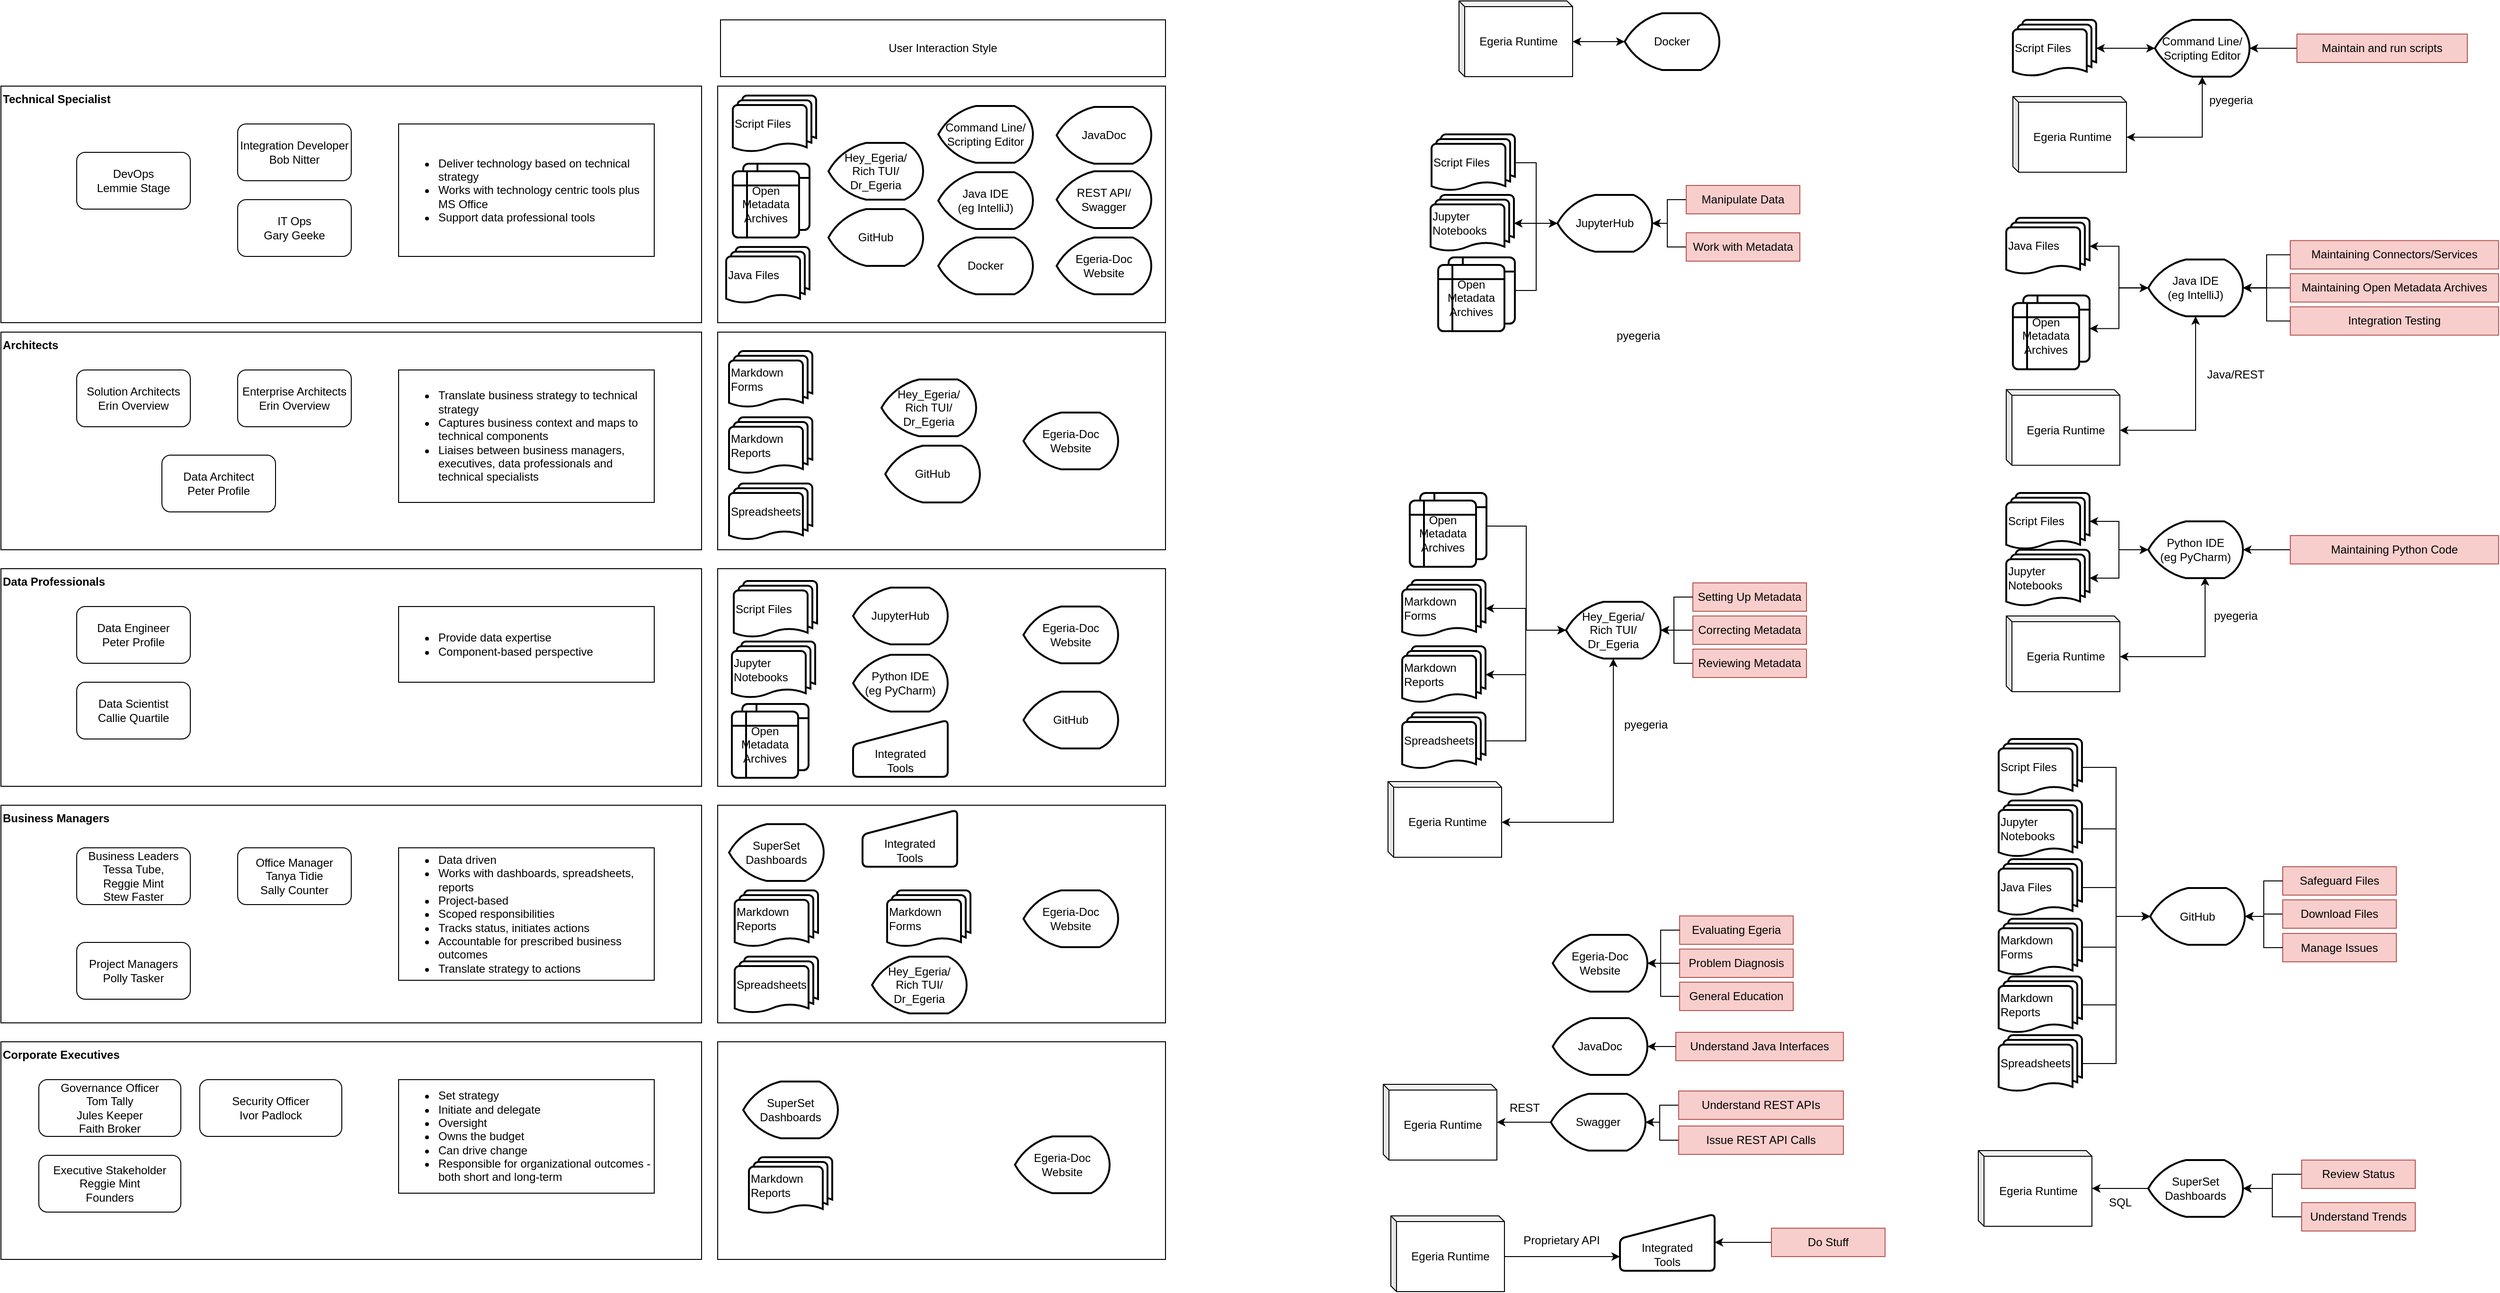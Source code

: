 <mxfile version="26.0.16" pages="3">
  <diagram name="user-profiles" id="S6YDufkIdyIpahQNR3DB">
    <mxGraphModel dx="2061" dy="2303" grid="1" gridSize="10" guides="1" tooltips="1" connect="1" arrows="1" fold="1" page="1" pageScale="1" pageWidth="827" pageHeight="1169" math="0" shadow="0">
      <root>
        <mxCell id="0" />
        <mxCell id="1" parent="0" />
        <mxCell id="Ng9kBSG7gC5Duxz84ub4-21" value="" style="rounded=0;whiteSpace=wrap;html=1;" vertex="1" parent="1">
          <mxGeometry x="827" y="580" width="473" height="230" as="geometry" />
        </mxCell>
        <mxCell id="Ng9kBSG7gC5Duxz84ub4-22" value="" style="rounded=0;whiteSpace=wrap;html=1;" vertex="1" parent="1">
          <mxGeometry x="827" y="830" width="473" height="230" as="geometry" />
        </mxCell>
        <mxCell id="Ng9kBSG7gC5Duxz84ub4-23" value="" style="rounded=0;whiteSpace=wrap;html=1;shadow=0;" vertex="1" parent="1">
          <mxGeometry x="827" y="330" width="473" height="230" as="geometry" />
        </mxCell>
        <mxCell id="9GppPXsOtxkP5QUwqHvi-1" value="Architects" style="rounded=0;whiteSpace=wrap;html=1;fontStyle=1;verticalAlign=top;align=left;" parent="1" vertex="1">
          <mxGeometry x="70" y="80" width="740" height="230" as="geometry" />
        </mxCell>
        <mxCell id="9GppPXsOtxkP5QUwqHvi-2" value="Data Professionals" style="rounded=0;whiteSpace=wrap;html=1;fontStyle=1;verticalAlign=top;align=left;" parent="1" vertex="1">
          <mxGeometry x="70" y="330" width="740" height="230" as="geometry" />
        </mxCell>
        <mxCell id="9GppPXsOtxkP5QUwqHvi-3" value="Business Managers" style="rounded=0;whiteSpace=wrap;html=1;fontStyle=1;verticalAlign=top;align=left;" parent="1" vertex="1">
          <mxGeometry x="70" y="580" width="740" height="230" as="geometry" />
        </mxCell>
        <mxCell id="9GppPXsOtxkP5QUwqHvi-4" value="Corporate Executives" style="rounded=0;whiteSpace=wrap;html=1;fontStyle=1;verticalAlign=top;align=left;" parent="1" vertex="1">
          <mxGeometry x="70" y="830" width="740" height="230" as="geometry" />
        </mxCell>
        <mxCell id="9GppPXsOtxkP5QUwqHvi-5" value="Solution Architects&lt;div&gt;Erin Overview&lt;/div&gt;" style="rounded=1;whiteSpace=wrap;html=1;" parent="1" vertex="1">
          <mxGeometry x="150" y="120" width="120" height="60" as="geometry" />
        </mxCell>
        <mxCell id="9GppPXsOtxkP5QUwqHvi-7" value="Enterprise Architects&lt;div&gt;Erin Overview&lt;/div&gt;" style="rounded=1;whiteSpace=wrap;html=1;" parent="1" vertex="1">
          <mxGeometry x="320" y="120" width="120" height="60" as="geometry" />
        </mxCell>
        <mxCell id="9GppPXsOtxkP5QUwqHvi-10" value="Data Engineer&lt;div&gt;Peter Profile&lt;/div&gt;" style="rounded=1;whiteSpace=wrap;html=1;" parent="1" vertex="1">
          <mxGeometry x="150" y="370" width="120" height="60" as="geometry" />
        </mxCell>
        <mxCell id="9GppPXsOtxkP5QUwqHvi-11" value="Data Scientist&lt;div&gt;Callie Quartile&lt;/div&gt;" style="rounded=1;whiteSpace=wrap;html=1;" parent="1" vertex="1">
          <mxGeometry x="150" y="450" width="120" height="60" as="geometry" />
        </mxCell>
        <mxCell id="9GppPXsOtxkP5QUwqHvi-12" value="Project Managers&lt;div&gt;Polly Tasker&lt;/div&gt;" style="rounded=1;whiteSpace=wrap;html=1;" parent="1" vertex="1">
          <mxGeometry x="150" y="725" width="120" height="60" as="geometry" />
        </mxCell>
        <mxCell id="9GppPXsOtxkP5QUwqHvi-13" value="Business Leaders&lt;div&gt;Tessa Tube,&lt;/div&gt;&lt;div&gt;Reggie Mint&lt;/div&gt;&lt;div&gt;Stew Faster&lt;/div&gt;" style="rounded=1;whiteSpace=wrap;html=1;" parent="1" vertex="1">
          <mxGeometry x="150" y="625" width="120" height="60" as="geometry" />
        </mxCell>
        <mxCell id="9GppPXsOtxkP5QUwqHvi-14" value="Governance Officer&lt;div&gt;Tom Tally&lt;/div&gt;&lt;div&gt;Jules Keeper&lt;/div&gt;&lt;div&gt;Faith Broker&lt;/div&gt;" style="rounded=1;whiteSpace=wrap;html=1;" parent="1" vertex="1">
          <mxGeometry x="110" y="870" width="150" height="60" as="geometry" />
        </mxCell>
        <mxCell id="9GppPXsOtxkP5QUwqHvi-15" value="Executive Stakeholder&lt;div&gt;Reggie Mint&lt;/div&gt;&lt;div&gt;Founders&lt;/div&gt;" style="rounded=1;whiteSpace=wrap;html=1;" parent="1" vertex="1">
          <mxGeometry x="110" y="950" width="150" height="60" as="geometry" />
        </mxCell>
        <mxCell id="9GppPXsOtxkP5QUwqHvi-16" value="Office Manager&lt;div&gt;Tanya Tidie&lt;/div&gt;&lt;div&gt;Sally Counter&lt;/div&gt;" style="rounded=1;whiteSpace=wrap;html=1;" parent="1" vertex="1">
          <mxGeometry x="320" y="625" width="120" height="60" as="geometry" />
        </mxCell>
        <mxCell id="9GppPXsOtxkP5QUwqHvi-18" value="&lt;ul&gt;&lt;li&gt;Translate business strategy to technical strategy&lt;/li&gt;&lt;li&gt;Captures business context and maps to technical components&amp;nbsp;&lt;/li&gt;&lt;li&gt;Liaises between business managers, executives, data professionals and technical specialists&lt;/li&gt;&lt;/ul&gt;" style="rounded=0;whiteSpace=wrap;html=1;align=left;" parent="1" vertex="1">
          <mxGeometry x="490" y="120" width="270" height="140" as="geometry" />
        </mxCell>
        <mxCell id="9GppPXsOtxkP5QUwqHvi-19" value="&lt;ul&gt;&lt;li&gt;&lt;span style=&quot;background-color: transparent; color: light-dark(rgb(0, 0, 0), rgb(255, 255, 255));&quot;&gt;Provide data expertise&lt;/span&gt;&lt;br&gt;&lt;/li&gt;&lt;li&gt;&lt;span style=&quot;background-color: transparent; color: light-dark(rgb(0, 0, 0), rgb(255, 255, 255));&quot;&gt;Component-based perspective&lt;/span&gt;&lt;/li&gt;&lt;/ul&gt;" style="rounded=0;whiteSpace=wrap;html=1;align=left;" parent="1" vertex="1">
          <mxGeometry x="490" y="370" width="270" height="80" as="geometry" />
        </mxCell>
        <mxCell id="9GppPXsOtxkP5QUwqHvi-20" value="&lt;ul&gt;&lt;li&gt;&lt;span style=&quot;background-color: transparent; color: light-dark(rgb(0, 0, 0), rgb(255, 255, 255));&quot;&gt;Data driven&lt;/span&gt;&lt;br&gt;&lt;/li&gt;&lt;li&gt;Works with dashboards, spreadsheets, reports&lt;/li&gt;&lt;li&gt;Project-based&lt;/li&gt;&lt;li&gt;Scoped responsibilities&lt;/li&gt;&lt;li&gt;Tracks status, initiates actions&lt;/li&gt;&lt;li&gt;Accountable for prescribed business outcomes&lt;/li&gt;&lt;li&gt;Translate strategy to actions&lt;/li&gt;&lt;/ul&gt;" style="rounded=0;whiteSpace=wrap;html=1;align=left;" parent="1" vertex="1">
          <mxGeometry x="490" y="625" width="270" height="140" as="geometry" />
        </mxCell>
        <mxCell id="9GppPXsOtxkP5QUwqHvi-21" value="&lt;ul&gt;&lt;li&gt;Set strategy&lt;/li&gt;&lt;li&gt;Initiate and delegate&lt;/li&gt;&lt;li&gt;Oversight&lt;/li&gt;&lt;li&gt;Owns the budget&lt;/li&gt;&lt;li&gt;Can drive change&lt;/li&gt;&lt;li&gt;Responsible for organizational outcomes - both short and long-term&lt;/li&gt;&lt;/ul&gt;" style="rounded=0;whiteSpace=wrap;html=1;align=left;" parent="1" vertex="1">
          <mxGeometry x="490" y="870" width="270" height="120" as="geometry" />
        </mxCell>
        <mxCell id="mB1kxBVeXbvcE-VYdbVN-1" value="Data Architect&lt;div&gt;Peter Profile&lt;/div&gt;" style="rounded=1;whiteSpace=wrap;html=1;" parent="1" vertex="1">
          <mxGeometry x="240" y="210" width="120" height="60" as="geometry" />
        </mxCell>
        <mxCell id="Dqkc_6Yu4LAJI5fgSh9s-1" value="Security Officer&lt;div&gt;Ivor Padlock&lt;/div&gt;" style="rounded=1;whiteSpace=wrap;html=1;" parent="1" vertex="1">
          <mxGeometry x="280" y="870" width="150" height="60" as="geometry" />
        </mxCell>
        <mxCell id="Ng9kBSG7gC5Duxz84ub4-2" value="" style="rounded=0;whiteSpace=wrap;html=1;" vertex="1" parent="1">
          <mxGeometry x="827" y="80" width="473" height="230" as="geometry" />
        </mxCell>
        <mxCell id="Ng9kBSG7gC5Duxz84ub4-3" value="Hey_Egeria/&lt;div&gt;Rich TUI/&lt;/div&gt;&lt;div&gt;Dr_Egeria&lt;/div&gt;" style="strokeWidth=2;html=1;shape=mxgraph.flowchart.display;whiteSpace=wrap;" vertex="1" parent="1">
          <mxGeometry x="1000" y="130" width="100" height="60" as="geometry" />
        </mxCell>
        <mxCell id="Ng9kBSG7gC5Duxz84ub4-9" value="JupyterHub" style="strokeWidth=2;html=1;shape=mxgraph.flowchart.display;whiteSpace=wrap;" vertex="1" parent="1">
          <mxGeometry x="970" y="350" width="100" height="60" as="geometry" />
        </mxCell>
        <mxCell id="Ng9kBSG7gC5Duxz84ub4-11" value="Markdown&lt;div&gt;Forms&lt;/div&gt;" style="strokeWidth=2;html=1;shape=mxgraph.flowchart.multi-document;whiteSpace=wrap;align=left;" vertex="1" parent="1">
          <mxGeometry x="839" y="100" width="88" height="60" as="geometry" />
        </mxCell>
        <mxCell id="Ng9kBSG7gC5Duxz84ub4-12" value="Spreadsheets" style="strokeWidth=2;html=1;shape=mxgraph.flowchart.multi-document;whiteSpace=wrap;align=left;" vertex="1" parent="1">
          <mxGeometry x="845" y="740" width="88" height="60" as="geometry" />
        </mxCell>
        <mxCell id="Ng9kBSG7gC5Duxz84ub4-13" value="Markdown&lt;div&gt;Reports&lt;/div&gt;" style="strokeWidth=2;html=1;shape=mxgraph.flowchart.multi-document;whiteSpace=wrap;align=left;" vertex="1" parent="1">
          <mxGeometry x="860" y="952" width="88" height="60" as="geometry" />
        </mxCell>
        <mxCell id="Ng9kBSG7gC5Duxz84ub4-15" value="Egeria-Doc&lt;div&gt;Website&lt;/div&gt;" style="strokeWidth=2;html=1;shape=mxgraph.flowchart.display;whiteSpace=wrap;" vertex="1" parent="1">
          <mxGeometry x="1150" y="165" width="100" height="60" as="geometry" />
        </mxCell>
        <mxCell id="Ng9kBSG7gC5Duxz84ub4-16" value="GitHub" style="strokeWidth=2;html=1;shape=mxgraph.flowchart.display;whiteSpace=wrap;" vertex="1" parent="1">
          <mxGeometry x="2340" y="667.5" width="100" height="60" as="geometry" />
        </mxCell>
        <mxCell id="Ng9kBSG7gC5Duxz84ub4-17" value="SuperSet&lt;div&gt;Dashboards&lt;/div&gt;" style="strokeWidth=2;html=1;shape=mxgraph.flowchart.display;whiteSpace=wrap;" vertex="1" parent="1">
          <mxGeometry x="854" y="872" width="100" height="60" as="geometry" />
        </mxCell>
        <mxCell id="Ng9kBSG7gC5Duxz84ub4-19" value="Open Metadata Archive" style="shape=internalStorage;whiteSpace=wrap;html=1;dx=15;dy=15;rounded=1;arcSize=8;strokeWidth=2;" vertex="1" parent="1">
          <mxGeometry x="853" y="473" width="70" height="70" as="geometry" />
        </mxCell>
        <mxCell id="Ng9kBSG7gC5Duxz84ub4-20" value="Open Metadata Archives" style="shape=internalStorage;whiteSpace=wrap;html=1;dx=15;dy=15;rounded=1;arcSize=8;strokeWidth=2;" vertex="1" parent="1">
          <mxGeometry x="842" y="481" width="70" height="70" as="geometry" />
        </mxCell>
        <mxCell id="Ng9kBSG7gC5Duxz84ub4-24" value="SuperSet&lt;div&gt;Dashboards&lt;/div&gt;" style="strokeWidth=2;html=1;shape=mxgraph.flowchart.display;whiteSpace=wrap;" vertex="1" parent="1">
          <mxGeometry x="839" y="600" width="100" height="60" as="geometry" />
        </mxCell>
        <mxCell id="Ng9kBSG7gC5Duxz84ub4-25" value="Markdown&lt;div&gt;Reports&lt;/div&gt;" style="strokeWidth=2;html=1;shape=mxgraph.flowchart.multi-document;whiteSpace=wrap;align=left;" vertex="1" parent="1">
          <mxGeometry x="845" y="670" width="88" height="60" as="geometry" />
        </mxCell>
        <mxCell id="Ng9kBSG7gC5Duxz84ub4-29" value="Integrated&lt;div&gt;Tools&lt;/div&gt;" style="html=1;strokeWidth=2;shape=manualInput;whiteSpace=wrap;rounded=1;size=26;arcSize=11;verticalAlign=bottom;" vertex="1" parent="1">
          <mxGeometry x="970" y="490" width="100" height="60" as="geometry" />
        </mxCell>
        <mxCell id="Ng9kBSG7gC5Duxz84ub4-30" value="Integrated&lt;div&gt;Tools&lt;/div&gt;" style="html=1;strokeWidth=2;shape=manualInput;whiteSpace=wrap;rounded=1;size=26;arcSize=11;verticalAlign=bottom;" vertex="1" parent="1">
          <mxGeometry x="980" y="585" width="100" height="60" as="geometry" />
        </mxCell>
        <mxCell id="Ng9kBSG7gC5Duxz84ub4-31" value="Markdown&lt;div&gt;Forms&lt;/div&gt;" style="strokeWidth=2;html=1;shape=mxgraph.flowchart.multi-document;whiteSpace=wrap;align=left;" vertex="1" parent="1">
          <mxGeometry x="1006" y="670" width="88" height="60" as="geometry" />
        </mxCell>
        <mxCell id="Ng9kBSG7gC5Duxz84ub4-128" style="edgeStyle=orthogonalEdgeStyle;rounded=0;orthogonalLoop=1;jettySize=auto;html=1;exitX=0;exitY=0.5;exitDx=0;exitDy=0;exitPerimeter=0;" edge="1" parent="1" source="Ng9kBSG7gC5Duxz84ub4-32" target="Ng9kBSG7gC5Duxz84ub4-122">
          <mxGeometry relative="1" as="geometry" />
        </mxCell>
        <mxCell id="Ng9kBSG7gC5Duxz84ub4-32" value="Hey_Egeria/&lt;div&gt;Rich TUI/&lt;/div&gt;&lt;div&gt;Dr_Egeria&lt;/div&gt;" style="strokeWidth=2;html=1;shape=mxgraph.flowchart.display;whiteSpace=wrap;" vertex="1" parent="1">
          <mxGeometry x="1723" y="365" width="100" height="60" as="geometry" />
        </mxCell>
        <mxCell id="Ng9kBSG7gC5Duxz84ub4-33" value="Command Line/&lt;div&gt;Scripting Editor&lt;/div&gt;" style="strokeWidth=2;html=1;shape=mxgraph.flowchart.display;whiteSpace=wrap;" vertex="1" parent="1">
          <mxGeometry x="2345" y="-250" width="100" height="60" as="geometry" />
        </mxCell>
        <mxCell id="Ng9kBSG7gC5Duxz84ub4-172" style="edgeStyle=orthogonalEdgeStyle;rounded=0;orthogonalLoop=1;jettySize=auto;html=1;exitX=0;exitY=0.5;exitDx=0;exitDy=0;exitPerimeter=0;" edge="1" parent="1" source="Ng9kBSG7gC5Duxz84ub4-34" target="Ng9kBSG7gC5Duxz84ub4-171">
          <mxGeometry relative="1" as="geometry" />
        </mxCell>
        <mxCell id="Ng9kBSG7gC5Duxz84ub4-34" value="&lt;div&gt;Swagger&lt;/div&gt;" style="strokeWidth=2;html=1;shape=mxgraph.flowchart.display;whiteSpace=wrap;" vertex="1" parent="1">
          <mxGeometry x="1707" y="885" width="100" height="60" as="geometry" />
        </mxCell>
        <mxCell id="Ng9kBSG7gC5Duxz84ub4-35" value="Java IDE&lt;div&gt;(eg IntelliJ)&lt;/div&gt;" style="strokeWidth=2;html=1;shape=mxgraph.flowchart.display;whiteSpace=wrap;" vertex="1" parent="1">
          <mxGeometry x="2338" y="3.25" width="100" height="60" as="geometry" />
        </mxCell>
        <mxCell id="Ng9kBSG7gC5Duxz84ub4-36" value="JavaDoc" style="strokeWidth=2;html=1;shape=mxgraph.flowchart.display;whiteSpace=wrap;" vertex="1" parent="1">
          <mxGeometry x="1709" y="805" width="100" height="60" as="geometry" />
        </mxCell>
        <mxCell id="Ng9kBSG7gC5Duxz84ub4-37" value="Egeria-Doc&lt;div&gt;Website&lt;/div&gt;" style="strokeWidth=2;html=1;shape=mxgraph.flowchart.display;whiteSpace=wrap;" vertex="1" parent="1">
          <mxGeometry x="1150" y="370" width="100" height="60" as="geometry" />
        </mxCell>
        <mxCell id="Ng9kBSG7gC5Duxz84ub4-38" value="GitHub" style="strokeWidth=2;html=1;shape=mxgraph.flowchart.display;whiteSpace=wrap;" vertex="1" parent="1">
          <mxGeometry x="1150" y="460" width="100" height="60" as="geometry" />
        </mxCell>
        <mxCell id="Ng9kBSG7gC5Duxz84ub4-39" value="Hey_Egeria/&lt;div&gt;Rich TUI/&lt;/div&gt;&lt;div&gt;Dr_Egeria&lt;/div&gt;" style="strokeWidth=2;html=1;shape=mxgraph.flowchart.display;whiteSpace=wrap;" vertex="1" parent="1">
          <mxGeometry x="990" y="740" width="100" height="60" as="geometry" />
        </mxCell>
        <mxCell id="Ng9kBSG7gC5Duxz84ub4-40" value="Egeria-Doc&lt;div&gt;Website&lt;/div&gt;" style="strokeWidth=2;html=1;shape=mxgraph.flowchart.display;whiteSpace=wrap;" vertex="1" parent="1">
          <mxGeometry x="1709" y="717" width="100" height="60" as="geometry" />
        </mxCell>
        <mxCell id="Ng9kBSG7gC5Duxz84ub4-46" value="&lt;span style=&quot;text-wrap-mode: nowrap;&quot;&gt;Evaluating Egeria&lt;/span&gt;" style="rounded=0;whiteSpace=wrap;html=1;fillColor=#f8cecc;strokeColor=#b85450;" vertex="1" parent="1">
          <mxGeometry x="1843" y="697" width="120" height="30" as="geometry" />
        </mxCell>
        <mxCell id="Ng9kBSG7gC5Duxz84ub4-47" value="&lt;span style=&quot;text-wrap-mode: nowrap;&quot;&gt;Problem Diagnosis&lt;/span&gt;" style="rounded=0;whiteSpace=wrap;html=1;fillColor=#f8cecc;strokeColor=#b85450;" vertex="1" parent="1">
          <mxGeometry x="1843" y="732" width="120" height="30" as="geometry" />
        </mxCell>
        <mxCell id="Ng9kBSG7gC5Duxz84ub4-202" style="edgeStyle=orthogonalEdgeStyle;rounded=0;orthogonalLoop=1;jettySize=auto;html=1;exitX=0;exitY=0.5;exitDx=0;exitDy=0;" edge="1" parent="1" source="Ng9kBSG7gC5Duxz84ub4-48" target="Ng9kBSG7gC5Duxz84ub4-40">
          <mxGeometry relative="1" as="geometry" />
        </mxCell>
        <mxCell id="Ng9kBSG7gC5Duxz84ub4-48" value="&lt;span style=&quot;text-wrap-mode: nowrap;&quot;&gt;General Education&lt;/span&gt;" style="rounded=0;whiteSpace=wrap;html=1;fillColor=#f8cecc;strokeColor=#b85450;" vertex="1" parent="1">
          <mxGeometry x="1843" y="767" width="120" height="30" as="geometry" />
        </mxCell>
        <mxCell id="Ng9kBSG7gC5Duxz84ub4-52" value="&lt;span style=&quot;text-wrap-mode: nowrap;&quot;&gt;Setting Up Metadata&lt;/span&gt;" style="rounded=0;whiteSpace=wrap;html=1;fillColor=#f8cecc;strokeColor=#b85450;" vertex="1" parent="1">
          <mxGeometry x="1857" y="345" width="120" height="30" as="geometry" />
        </mxCell>
        <mxCell id="Ng9kBSG7gC5Duxz84ub4-124" style="edgeStyle=orthogonalEdgeStyle;rounded=0;orthogonalLoop=1;jettySize=auto;html=1;exitX=0;exitY=0.5;exitDx=0;exitDy=0;" edge="1" parent="1" source="Ng9kBSG7gC5Duxz84ub4-53" target="Ng9kBSG7gC5Duxz84ub4-32">
          <mxGeometry relative="1" as="geometry" />
        </mxCell>
        <mxCell id="Ng9kBSG7gC5Duxz84ub4-53" value="&lt;span style=&quot;text-wrap-mode: nowrap;&quot;&gt;Correcting Metadata&lt;/span&gt;" style="rounded=0;whiteSpace=wrap;html=1;fillColor=#f8cecc;strokeColor=#b85450;" vertex="1" parent="1">
          <mxGeometry x="1857" y="380" width="120" height="30" as="geometry" />
        </mxCell>
        <mxCell id="Ng9kBSG7gC5Duxz84ub4-125" style="edgeStyle=orthogonalEdgeStyle;rounded=0;orthogonalLoop=1;jettySize=auto;html=1;exitX=0;exitY=0.5;exitDx=0;exitDy=0;" edge="1" parent="1" source="Ng9kBSG7gC5Duxz84ub4-54" target="Ng9kBSG7gC5Duxz84ub4-32">
          <mxGeometry relative="1" as="geometry" />
        </mxCell>
        <mxCell id="Ng9kBSG7gC5Duxz84ub4-54" value="&lt;span style=&quot;text-wrap-mode: nowrap;&quot;&gt;Reviewing Metadata&lt;/span&gt;" style="rounded=0;whiteSpace=wrap;html=1;fillColor=#f8cecc;strokeColor=#b85450;" vertex="1" parent="1">
          <mxGeometry x="1857" y="415" width="120" height="30" as="geometry" />
        </mxCell>
        <mxCell id="Ng9kBSG7gC5Duxz84ub4-58" value="&lt;span style=&quot;text-wrap-mode: nowrap;&quot;&gt;Maintaining Connectors/Services&lt;/span&gt;" style="rounded=0;whiteSpace=wrap;html=1;fillColor=#f8cecc;strokeColor=#b85450;" vertex="1" parent="1">
          <mxGeometry x="2488" y="-16.75" width="220" height="30" as="geometry" />
        </mxCell>
        <mxCell id="Ng9kBSG7gC5Duxz84ub4-115" style="edgeStyle=orthogonalEdgeStyle;rounded=0;orthogonalLoop=1;jettySize=auto;html=1;exitX=0;exitY=0.5;exitDx=0;exitDy=0;" edge="1" parent="1" source="Ng9kBSG7gC5Duxz84ub4-60" target="Ng9kBSG7gC5Duxz84ub4-35">
          <mxGeometry relative="1" as="geometry" />
        </mxCell>
        <mxCell id="Ng9kBSG7gC5Duxz84ub4-60" value="&lt;span style=&quot;text-wrap-mode: nowrap;&quot;&gt;Maintaining Open Metadata Archives&lt;/span&gt;" style="rounded=0;whiteSpace=wrap;html=1;fillColor=#f8cecc;strokeColor=#b85450;" vertex="1" parent="1">
          <mxGeometry x="2488" y="18.25" width="220" height="30" as="geometry" />
        </mxCell>
        <mxCell id="Ng9kBSG7gC5Duxz84ub4-62" value="&lt;span style=&quot;text-wrap-mode: nowrap;&quot;&gt;Integration Testing&lt;/span&gt;" style="rounded=0;whiteSpace=wrap;html=1;fillColor=#f8cecc;strokeColor=#b85450;" vertex="1" parent="1">
          <mxGeometry x="2488" y="53.25" width="220" height="30" as="geometry" />
        </mxCell>
        <mxCell id="Ng9kBSG7gC5Duxz84ub4-64" value="Python IDE&lt;div&gt;(eg PyCharm)&lt;/div&gt;" style="strokeWidth=2;html=1;shape=mxgraph.flowchart.display;whiteSpace=wrap;" vertex="1" parent="1">
          <mxGeometry x="2338" y="280" width="100" height="60" as="geometry" />
        </mxCell>
        <mxCell id="Ng9kBSG7gC5Duxz84ub4-65" value="Script Files" style="strokeWidth=2;html=1;shape=mxgraph.flowchart.multi-document;whiteSpace=wrap;align=left;" vertex="1" parent="1">
          <mxGeometry x="844" y="343" width="88" height="60" as="geometry" />
        </mxCell>
        <mxCell id="Ng9kBSG7gC5Duxz84ub4-66" value="Jupyter Notebooks" style="strokeWidth=2;html=1;shape=mxgraph.flowchart.multi-document;whiteSpace=wrap;align=left;" vertex="1" parent="1">
          <mxGeometry x="842" y="407" width="88" height="60" as="geometry" />
        </mxCell>
        <mxCell id="Ng9kBSG7gC5Duxz84ub4-68" value="&lt;span style=&quot;text-wrap-mode: nowrap;&quot;&gt;Safeguard Files&lt;/span&gt;" style="rounded=0;whiteSpace=wrap;html=1;fillColor=#f8cecc;strokeColor=#b85450;" vertex="1" parent="1">
          <mxGeometry x="2480" y="645" width="120" height="30" as="geometry" />
        </mxCell>
        <mxCell id="Ng9kBSG7gC5Duxz84ub4-192" style="edgeStyle=orthogonalEdgeStyle;rounded=0;orthogonalLoop=1;jettySize=auto;html=1;exitX=0;exitY=0.5;exitDx=0;exitDy=0;" edge="1" parent="1" source="Ng9kBSG7gC5Duxz84ub4-69" target="Ng9kBSG7gC5Duxz84ub4-16">
          <mxGeometry relative="1" as="geometry" />
        </mxCell>
        <mxCell id="Ng9kBSG7gC5Duxz84ub4-69" value="&lt;span style=&quot;text-wrap-mode: nowrap;&quot;&gt;Download Files&lt;/span&gt;" style="rounded=0;whiteSpace=wrap;html=1;fillColor=#f8cecc;strokeColor=#b85450;" vertex="1" parent="1">
          <mxGeometry x="2480" y="680" width="120" height="30" as="geometry" />
        </mxCell>
        <mxCell id="Ng9kBSG7gC5Duxz84ub4-70" value="&lt;span style=&quot;text-wrap-mode: nowrap;&quot;&gt;Manage Issues&lt;/span&gt;" style="rounded=0;whiteSpace=wrap;html=1;fillColor=#f8cecc;strokeColor=#b85450;" vertex="1" parent="1">
          <mxGeometry x="2480" y="715.5" width="120" height="30" as="geometry" />
        </mxCell>
        <mxCell id="Ng9kBSG7gC5Duxz84ub4-71" value="Python IDE&lt;div&gt;(eg PyCharm)&lt;/div&gt;" style="strokeWidth=2;html=1;shape=mxgraph.flowchart.display;whiteSpace=wrap;" vertex="1" parent="1">
          <mxGeometry x="970" y="421" width="100" height="60" as="geometry" />
        </mxCell>
        <mxCell id="Ng9kBSG7gC5Duxz84ub4-72" value="GitHub" style="strokeWidth=2;html=1;shape=mxgraph.flowchart.display;whiteSpace=wrap;" vertex="1" parent="1">
          <mxGeometry x="1004" y="200" width="100" height="60" as="geometry" />
        </mxCell>
        <mxCell id="Ng9kBSG7gC5Duxz84ub4-79" value="Script Files" style="strokeWidth=2;html=1;shape=mxgraph.flowchart.multi-document;whiteSpace=wrap;align=left;" vertex="1" parent="1">
          <mxGeometry x="2180" y="510" width="88" height="60" as="geometry" />
        </mxCell>
        <mxCell id="Ng9kBSG7gC5Duxz84ub4-80" value="Jupyter Notebooks" style="strokeWidth=2;html=1;shape=mxgraph.flowchart.multi-document;whiteSpace=wrap;align=left;" vertex="1" parent="1">
          <mxGeometry x="2180" y="575" width="88" height="60" as="geometry" />
        </mxCell>
        <mxCell id="Ng9kBSG7gC5Duxz84ub4-81" value="Java Files" style="strokeWidth=2;html=1;shape=mxgraph.flowchart.multi-document;whiteSpace=wrap;align=left;" vertex="1" parent="1">
          <mxGeometry x="2180" y="637" width="88" height="60" as="geometry" />
        </mxCell>
        <mxCell id="Ng9kBSG7gC5Duxz84ub4-82" value="Spreadsheets" style="strokeWidth=2;html=1;shape=mxgraph.flowchart.multi-document;whiteSpace=wrap;align=left;" vertex="1" parent="1">
          <mxGeometry x="2180" y="823" width="88" height="60" as="geometry" />
        </mxCell>
        <mxCell id="Ng9kBSG7gC5Duxz84ub4-83" value="Markdown&lt;div&gt;Reports&lt;/div&gt;" style="strokeWidth=2;html=1;shape=mxgraph.flowchart.multi-document;whiteSpace=wrap;align=left;" vertex="1" parent="1">
          <mxGeometry x="2180" y="761" width="88" height="60" as="geometry" />
        </mxCell>
        <mxCell id="Ng9kBSG7gC5Duxz84ub4-88" style="edgeStyle=orthogonalEdgeStyle;rounded=0;orthogonalLoop=1;jettySize=auto;html=1;" edge="1" parent="1" source="Ng9kBSG7gC5Duxz84ub4-84" target="Ng9kBSG7gC5Duxz84ub4-16">
          <mxGeometry relative="1" as="geometry" />
        </mxCell>
        <mxCell id="Ng9kBSG7gC5Duxz84ub4-84" value="Markdown&lt;div&gt;Forms&lt;/div&gt;" style="strokeWidth=2;html=1;shape=mxgraph.flowchart.multi-document;whiteSpace=wrap;align=left;" vertex="1" parent="1">
          <mxGeometry x="2180" y="700" width="88" height="60" as="geometry" />
        </mxCell>
        <mxCell id="Ng9kBSG7gC5Duxz84ub4-85" style="edgeStyle=orthogonalEdgeStyle;rounded=0;orthogonalLoop=1;jettySize=auto;html=1;entryX=0;entryY=0.5;entryDx=0;entryDy=0;entryPerimeter=0;" edge="1" parent="1" source="Ng9kBSG7gC5Duxz84ub4-79" target="Ng9kBSG7gC5Duxz84ub4-16">
          <mxGeometry relative="1" as="geometry" />
        </mxCell>
        <mxCell id="Ng9kBSG7gC5Duxz84ub4-86" style="edgeStyle=orthogonalEdgeStyle;rounded=0;orthogonalLoop=1;jettySize=auto;html=1;entryX=0;entryY=0.5;entryDx=0;entryDy=0;entryPerimeter=0;" edge="1" parent="1" source="Ng9kBSG7gC5Duxz84ub4-80" target="Ng9kBSG7gC5Duxz84ub4-16">
          <mxGeometry relative="1" as="geometry" />
        </mxCell>
        <mxCell id="Ng9kBSG7gC5Duxz84ub4-87" style="edgeStyle=orthogonalEdgeStyle;rounded=0;orthogonalLoop=1;jettySize=auto;html=1;entryX=0;entryY=0.5;entryDx=0;entryDy=0;entryPerimeter=0;" edge="1" parent="1" source="Ng9kBSG7gC5Duxz84ub4-81" target="Ng9kBSG7gC5Duxz84ub4-16">
          <mxGeometry relative="1" as="geometry" />
        </mxCell>
        <mxCell id="Ng9kBSG7gC5Duxz84ub4-89" style="edgeStyle=orthogonalEdgeStyle;rounded=0;orthogonalLoop=1;jettySize=auto;html=1;entryX=0;entryY=0.5;entryDx=0;entryDy=0;entryPerimeter=0;" edge="1" parent="1" source="Ng9kBSG7gC5Duxz84ub4-83" target="Ng9kBSG7gC5Duxz84ub4-16">
          <mxGeometry relative="1" as="geometry" />
        </mxCell>
        <mxCell id="Ng9kBSG7gC5Duxz84ub4-90" style="edgeStyle=orthogonalEdgeStyle;rounded=0;orthogonalLoop=1;jettySize=auto;html=1;entryX=0;entryY=0.5;entryDx=0;entryDy=0;entryPerimeter=0;" edge="1" parent="1" source="Ng9kBSG7gC5Duxz84ub4-82" target="Ng9kBSG7gC5Duxz84ub4-16">
          <mxGeometry relative="1" as="geometry" />
        </mxCell>
        <mxCell id="Ng9kBSG7gC5Duxz84ub4-91" value="&lt;span style=&quot;text-wrap-mode: nowrap;&quot;&gt;Understand Java Interfaces&lt;/span&gt;" style="rounded=0;whiteSpace=wrap;html=1;fillColor=#f8cecc;strokeColor=#b85450;" vertex="1" parent="1">
          <mxGeometry x="1839" y="820" width="177" height="30" as="geometry" />
        </mxCell>
        <mxCell id="Ng9kBSG7gC5Duxz84ub4-207" style="edgeStyle=orthogonalEdgeStyle;rounded=0;orthogonalLoop=1;jettySize=auto;html=1;exitX=0;exitY=0.5;exitDx=0;exitDy=0;" edge="1" parent="1" source="Ng9kBSG7gC5Duxz84ub4-92" target="Ng9kBSG7gC5Duxz84ub4-34">
          <mxGeometry relative="1" as="geometry" />
        </mxCell>
        <mxCell id="Ng9kBSG7gC5Duxz84ub4-92" value="&lt;span style=&quot;text-wrap-mode: nowrap;&quot;&gt;Understand REST APIs&lt;/span&gt;" style="rounded=0;whiteSpace=wrap;html=1;fillColor=#f8cecc;strokeColor=#b85450;" vertex="1" parent="1">
          <mxGeometry x="1842" y="882" width="174" height="30" as="geometry" />
        </mxCell>
        <mxCell id="Ng9kBSG7gC5Duxz84ub4-113" style="edgeStyle=orthogonalEdgeStyle;rounded=0;orthogonalLoop=1;jettySize=auto;html=1;exitX=0;exitY=0.5;exitDx=0;exitDy=0;" edge="1" parent="1" source="Ng9kBSG7gC5Duxz84ub4-95" target="Ng9kBSG7gC5Duxz84ub4-33">
          <mxGeometry relative="1" as="geometry" />
        </mxCell>
        <mxCell id="Ng9kBSG7gC5Duxz84ub4-95" value="&lt;span style=&quot;text-wrap-mode: nowrap;&quot;&gt;Maintain and run scripts&lt;/span&gt;" style="rounded=0;whiteSpace=wrap;html=1;fillColor=#f8cecc;strokeColor=#b85450;" vertex="1" parent="1">
          <mxGeometry x="2495" y="-235" width="180" height="30" as="geometry" />
        </mxCell>
        <mxCell id="Ng9kBSG7gC5Duxz84ub4-98" style="edgeStyle=orthogonalEdgeStyle;rounded=0;orthogonalLoop=1;jettySize=auto;html=1;exitX=1;exitY=0.5;exitDx=0;exitDy=0;exitPerimeter=0;startArrow=classic;startFill=1;" edge="1" parent="1" source="Ng9kBSG7gC5Duxz84ub4-97" target="Ng9kBSG7gC5Duxz84ub4-33">
          <mxGeometry relative="1" as="geometry" />
        </mxCell>
        <mxCell id="Ng9kBSG7gC5Duxz84ub4-97" value="Script Files" style="strokeWidth=2;html=1;shape=mxgraph.flowchart.multi-document;whiteSpace=wrap;align=left;" vertex="1" parent="1">
          <mxGeometry x="2195" y="-250" width="88" height="60" as="geometry" />
        </mxCell>
        <mxCell id="Ng9kBSG7gC5Duxz84ub4-205" style="edgeStyle=orthogonalEdgeStyle;rounded=0;orthogonalLoop=1;jettySize=auto;html=1;exitX=0;exitY=0.5;exitDx=0;exitDy=0;" edge="1" parent="1" source="Ng9kBSG7gC5Duxz84ub4-100" target="Ng9kBSG7gC5Duxz84ub4-34">
          <mxGeometry relative="1" as="geometry" />
        </mxCell>
        <mxCell id="Ng9kBSG7gC5Duxz84ub4-100" value="&lt;span style=&quot;text-wrap-mode: nowrap;&quot;&gt;Issue REST API Calls&lt;/span&gt;" style="rounded=0;whiteSpace=wrap;html=1;fillColor=#f8cecc;strokeColor=#b85450;" vertex="1" parent="1">
          <mxGeometry x="1842" y="919" width="174" height="30" as="geometry" />
        </mxCell>
        <mxCell id="Ng9kBSG7gC5Duxz84ub4-101" value="Java Files" style="strokeWidth=2;html=1;shape=mxgraph.flowchart.multi-document;whiteSpace=wrap;align=left;" vertex="1" parent="1">
          <mxGeometry x="2188" y="-40.75" width="88" height="60" as="geometry" />
        </mxCell>
        <mxCell id="Ng9kBSG7gC5Duxz84ub4-102" style="edgeStyle=orthogonalEdgeStyle;rounded=0;orthogonalLoop=1;jettySize=auto;html=1;entryX=0;entryY=0.5;entryDx=0;entryDy=0;entryPerimeter=0;startArrow=classic;startFill=1;" edge="1" parent="1" source="Ng9kBSG7gC5Duxz84ub4-101" target="Ng9kBSG7gC5Duxz84ub4-35">
          <mxGeometry relative="1" as="geometry" />
        </mxCell>
        <mxCell id="Ng9kBSG7gC5Duxz84ub4-103" value="Open Metadata Archive" style="shape=internalStorage;whiteSpace=wrap;html=1;dx=15;dy=15;rounded=1;arcSize=8;strokeWidth=2;" vertex="1" parent="1">
          <mxGeometry x="2206" y="41.25" width="70" height="70" as="geometry" />
        </mxCell>
        <mxCell id="Ng9kBSG7gC5Duxz84ub4-104" value="Open Metadata Archives" style="shape=internalStorage;whiteSpace=wrap;html=1;dx=15;dy=15;rounded=1;arcSize=8;strokeWidth=2;" vertex="1" parent="1">
          <mxGeometry x="2195" y="49.25" width="70" height="70" as="geometry" />
        </mxCell>
        <mxCell id="Ng9kBSG7gC5Duxz84ub4-106" style="edgeStyle=orthogonalEdgeStyle;rounded=0;orthogonalLoop=1;jettySize=auto;html=1;entryX=0;entryY=0.5;entryDx=0;entryDy=0;entryPerimeter=0;startArrow=classic;startFill=1;exitX=1;exitY=0.5;exitDx=0;exitDy=0;" edge="1" parent="1" source="Ng9kBSG7gC5Duxz84ub4-103" target="Ng9kBSG7gC5Duxz84ub4-35">
          <mxGeometry relative="1" as="geometry">
            <mxPoint x="2286" y="-0.75" as="sourcePoint" />
            <mxPoint x="2348" y="24.25" as="targetPoint" />
          </mxGeometry>
        </mxCell>
        <mxCell id="Ng9kBSG7gC5Duxz84ub4-117" style="edgeStyle=orthogonalEdgeStyle;rounded=0;orthogonalLoop=1;jettySize=auto;html=1;exitX=0;exitY=0.5;exitDx=0;exitDy=0;" edge="1" parent="1" source="Ng9kBSG7gC5Duxz84ub4-107" target="Ng9kBSG7gC5Duxz84ub4-64">
          <mxGeometry relative="1" as="geometry" />
        </mxCell>
        <mxCell id="Ng9kBSG7gC5Duxz84ub4-107" value="&lt;span style=&quot;text-wrap-mode: nowrap;&quot;&gt;Maintaining Python Code&lt;/span&gt;" style="rounded=0;whiteSpace=wrap;html=1;fillColor=#f8cecc;strokeColor=#b85450;" vertex="1" parent="1">
          <mxGeometry x="2488" y="295" width="220" height="30" as="geometry" />
        </mxCell>
        <mxCell id="Ng9kBSG7gC5Duxz84ub4-111" style="edgeStyle=orthogonalEdgeStyle;rounded=0;orthogonalLoop=1;jettySize=auto;html=1;startArrow=classic;startFill=1;" edge="1" parent="1" source="Ng9kBSG7gC5Duxz84ub4-108" target="Ng9kBSG7gC5Duxz84ub4-64">
          <mxGeometry relative="1" as="geometry" />
        </mxCell>
        <mxCell id="Ng9kBSG7gC5Duxz84ub4-108" value="Jupyter Notebooks" style="strokeWidth=2;html=1;shape=mxgraph.flowchart.multi-document;whiteSpace=wrap;align=left;" vertex="1" parent="1">
          <mxGeometry x="2188" y="310" width="88" height="60" as="geometry" />
        </mxCell>
        <mxCell id="Ng9kBSG7gC5Duxz84ub4-109" value="Script Files" style="strokeWidth=2;html=1;shape=mxgraph.flowchart.multi-document;whiteSpace=wrap;align=left;" vertex="1" parent="1">
          <mxGeometry x="2188" y="250" width="88" height="60" as="geometry" />
        </mxCell>
        <mxCell id="Ng9kBSG7gC5Duxz84ub4-110" style="edgeStyle=orthogonalEdgeStyle;rounded=0;orthogonalLoop=1;jettySize=auto;html=1;entryX=0;entryY=0.5;entryDx=0;entryDy=0;entryPerimeter=0;startArrow=classic;startFill=1;" edge="1" parent="1" source="Ng9kBSG7gC5Duxz84ub4-109" target="Ng9kBSG7gC5Duxz84ub4-64">
          <mxGeometry relative="1" as="geometry" />
        </mxCell>
        <mxCell id="Ng9kBSG7gC5Duxz84ub4-114" style="edgeStyle=orthogonalEdgeStyle;rounded=0;orthogonalLoop=1;jettySize=auto;html=1;entryX=1;entryY=0.5;entryDx=0;entryDy=0;entryPerimeter=0;" edge="1" parent="1" source="Ng9kBSG7gC5Duxz84ub4-58" target="Ng9kBSG7gC5Duxz84ub4-35">
          <mxGeometry relative="1" as="geometry" />
        </mxCell>
        <mxCell id="Ng9kBSG7gC5Duxz84ub4-116" style="edgeStyle=orthogonalEdgeStyle;rounded=0;orthogonalLoop=1;jettySize=auto;html=1;entryX=1;entryY=0.5;entryDx=0;entryDy=0;entryPerimeter=0;" edge="1" parent="1" source="Ng9kBSG7gC5Duxz84ub4-62" target="Ng9kBSG7gC5Duxz84ub4-35">
          <mxGeometry relative="1" as="geometry" />
        </mxCell>
        <mxCell id="Ng9kBSG7gC5Duxz84ub4-118" value="Spreadsheets" style="strokeWidth=2;html=1;shape=mxgraph.flowchart.multi-document;whiteSpace=wrap;align=left;" vertex="1" parent="1">
          <mxGeometry x="1550" y="482" width="88" height="60" as="geometry" />
        </mxCell>
        <mxCell id="Ng9kBSG7gC5Duxz84ub4-119" value="Open Metadata Archive" style="shape=internalStorage;whiteSpace=wrap;html=1;dx=15;dy=15;rounded=1;arcSize=8;strokeWidth=2;" vertex="1" parent="1">
          <mxGeometry x="1569" y="250" width="70" height="70" as="geometry" />
        </mxCell>
        <mxCell id="Ng9kBSG7gC5Duxz84ub4-120" value="Open Metadata Archives" style="shape=internalStorage;whiteSpace=wrap;html=1;dx=15;dy=15;rounded=1;arcSize=8;strokeWidth=2;" vertex="1" parent="1">
          <mxGeometry x="1558" y="258" width="70" height="70" as="geometry" />
        </mxCell>
        <mxCell id="Ng9kBSG7gC5Duxz84ub4-121" value="Markdown&lt;div&gt;Reports&lt;/div&gt;" style="strokeWidth=2;html=1;shape=mxgraph.flowchart.multi-document;whiteSpace=wrap;align=left;" vertex="1" parent="1">
          <mxGeometry x="1550" y="412" width="88" height="60" as="geometry" />
        </mxCell>
        <mxCell id="Ng9kBSG7gC5Duxz84ub4-122" value="Markdown&lt;div&gt;Forms&lt;/div&gt;" style="strokeWidth=2;html=1;shape=mxgraph.flowchart.multi-document;whiteSpace=wrap;align=left;" vertex="1" parent="1">
          <mxGeometry x="1550" y="342" width="88" height="60" as="geometry" />
        </mxCell>
        <mxCell id="Ng9kBSG7gC5Duxz84ub4-123" style="edgeStyle=orthogonalEdgeStyle;rounded=0;orthogonalLoop=1;jettySize=auto;html=1;exitX=0;exitY=0.5;exitDx=0;exitDy=0;entryX=1;entryY=0.5;entryDx=0;entryDy=0;entryPerimeter=0;" edge="1" parent="1" source="Ng9kBSG7gC5Duxz84ub4-52" target="Ng9kBSG7gC5Duxz84ub4-32">
          <mxGeometry relative="1" as="geometry" />
        </mxCell>
        <mxCell id="Ng9kBSG7gC5Duxz84ub4-127" style="edgeStyle=orthogonalEdgeStyle;rounded=0;orthogonalLoop=1;jettySize=auto;html=1;exitX=1;exitY=0.5;exitDx=0;exitDy=0;entryX=0;entryY=0.5;entryDx=0;entryDy=0;entryPerimeter=0;" edge="1" parent="1" source="Ng9kBSG7gC5Duxz84ub4-119" target="Ng9kBSG7gC5Duxz84ub4-32">
          <mxGeometry relative="1" as="geometry" />
        </mxCell>
        <mxCell id="Ng9kBSG7gC5Duxz84ub4-129" style="edgeStyle=orthogonalEdgeStyle;rounded=0;orthogonalLoop=1;jettySize=auto;html=1;exitX=0;exitY=0.5;exitDx=0;exitDy=0;exitPerimeter=0;entryX=1;entryY=0.5;entryDx=0;entryDy=0;entryPerimeter=0;" edge="1" parent="1" source="Ng9kBSG7gC5Duxz84ub4-32" target="Ng9kBSG7gC5Duxz84ub4-121">
          <mxGeometry relative="1" as="geometry" />
        </mxCell>
        <mxCell id="Ng9kBSG7gC5Duxz84ub4-130" style="edgeStyle=orthogonalEdgeStyle;rounded=0;orthogonalLoop=1;jettySize=auto;html=1;exitX=1;exitY=0.5;exitDx=0;exitDy=0;exitPerimeter=0;entryX=0;entryY=0.5;entryDx=0;entryDy=0;entryPerimeter=0;" edge="1" parent="1" source="Ng9kBSG7gC5Duxz84ub4-118" target="Ng9kBSG7gC5Duxz84ub4-32">
          <mxGeometry relative="1" as="geometry" />
        </mxCell>
        <mxCell id="Ng9kBSG7gC5Duxz84ub4-131" value="Technical Specialist" style="rounded=0;whiteSpace=wrap;html=1;fontStyle=1;verticalAlign=top;align=left;" vertex="1" parent="1">
          <mxGeometry x="70" y="-180" width="740" height="250" as="geometry" />
        </mxCell>
        <mxCell id="Ng9kBSG7gC5Duxz84ub4-133" value="DevOps&lt;div&gt;Lemmie Stage&lt;/div&gt;" style="rounded=1;whiteSpace=wrap;html=1;" vertex="1" parent="1">
          <mxGeometry x="150" y="-110" width="120" height="60" as="geometry" />
        </mxCell>
        <mxCell id="Ng9kBSG7gC5Duxz84ub4-135" value="Integration Developer&lt;div&gt;Bob Nitter&lt;/div&gt;" style="rounded=1;whiteSpace=wrap;html=1;" vertex="1" parent="1">
          <mxGeometry x="320" y="-140" width="120" height="60" as="geometry" />
        </mxCell>
        <mxCell id="Ng9kBSG7gC5Duxz84ub4-136" value="&lt;ul&gt;&lt;li&gt;&lt;span style=&quot;background-color: transparent; color: light-dark(rgb(0, 0, 0), rgb(255, 255, 255));&quot;&gt;Deliver technology based on technical strategy&lt;/span&gt;&lt;/li&gt;&lt;li&gt;Works with technology centric tools plus MS Office&lt;/li&gt;&lt;li&gt;Support data professional tools&lt;/li&gt;&lt;/ul&gt;" style="rounded=0;whiteSpace=wrap;html=1;align=left;" vertex="1" parent="1">
          <mxGeometry x="490" y="-140" width="270" height="140" as="geometry" />
        </mxCell>
        <mxCell id="Ng9kBSG7gC5Duxz84ub4-137" value="IT Ops&lt;div&gt;Gary Geeke&lt;/div&gt;" style="rounded=1;whiteSpace=wrap;html=1;" vertex="1" parent="1">
          <mxGeometry x="320" y="-60" width="120" height="60" as="geometry" />
        </mxCell>
        <mxCell id="Ng9kBSG7gC5Duxz84ub4-138" value="User Interaction Style" style="rounded=0;whiteSpace=wrap;html=1;" vertex="1" parent="1">
          <mxGeometry x="830" y="-250" width="470" height="60" as="geometry" />
        </mxCell>
        <mxCell id="Ng9kBSG7gC5Duxz84ub4-139" value="" style="rounded=0;whiteSpace=wrap;html=1;" vertex="1" parent="1">
          <mxGeometry x="827" y="-180" width="473" height="250" as="geometry" />
        </mxCell>
        <mxCell id="Ng9kBSG7gC5Duxz84ub4-140" value="Hey_Egeria/&lt;div&gt;Rich TUI/&lt;/div&gt;&lt;div&gt;Dr_Egeria&lt;/div&gt;" style="strokeWidth=2;html=1;shape=mxgraph.flowchart.display;whiteSpace=wrap;" vertex="1" parent="1">
          <mxGeometry x="944" y="-120" width="100" height="60" as="geometry" />
        </mxCell>
        <mxCell id="Ng9kBSG7gC5Duxz84ub4-141" value="Command Line/&lt;div&gt;Scripting Editor&lt;/div&gt;" style="strokeWidth=2;html=1;shape=mxgraph.flowchart.display;whiteSpace=wrap;" vertex="1" parent="1">
          <mxGeometry x="1060" y="-159" width="100" height="60" as="geometry" />
        </mxCell>
        <mxCell id="Ng9kBSG7gC5Duxz84ub4-142" value="REST API/&lt;div&gt;Swagger&lt;/div&gt;" style="strokeWidth=2;html=1;shape=mxgraph.flowchart.display;whiteSpace=wrap;" vertex="1" parent="1">
          <mxGeometry x="1185" y="-90" width="100" height="60" as="geometry" />
        </mxCell>
        <mxCell id="Ng9kBSG7gC5Duxz84ub4-143" value="Java IDE&lt;div&gt;(eg IntelliJ)&lt;/div&gt;" style="strokeWidth=2;html=1;shape=mxgraph.flowchart.display;whiteSpace=wrap;" vertex="1" parent="1">
          <mxGeometry x="1060" y="-89" width="100" height="60" as="geometry" />
        </mxCell>
        <mxCell id="Ng9kBSG7gC5Duxz84ub4-145" value="JavaDoc" style="strokeWidth=2;html=1;shape=mxgraph.flowchart.display;whiteSpace=wrap;" vertex="1" parent="1">
          <mxGeometry x="1185" y="-158" width="100" height="60" as="geometry" />
        </mxCell>
        <mxCell id="Ng9kBSG7gC5Duxz84ub4-146" value="Egeria-Doc&lt;div&gt;Website&lt;/div&gt;" style="strokeWidth=2;html=1;shape=mxgraph.flowchart.display;whiteSpace=wrap;" vertex="1" parent="1">
          <mxGeometry x="1185" y="-20" width="100" height="60" as="geometry" />
        </mxCell>
        <mxCell id="Ng9kBSG7gC5Duxz84ub4-147" value="Java Files" style="strokeWidth=2;html=1;shape=mxgraph.flowchart.multi-document;whiteSpace=wrap;align=left;" vertex="1" parent="1">
          <mxGeometry x="836" y="-10" width="88" height="60" as="geometry" />
        </mxCell>
        <mxCell id="Ng9kBSG7gC5Duxz84ub4-148" value="GitHub" style="strokeWidth=2;html=1;shape=mxgraph.flowchart.display;whiteSpace=wrap;" vertex="1" parent="1">
          <mxGeometry x="944" y="-50" width="100" height="60" as="geometry" />
        </mxCell>
        <mxCell id="Ng9kBSG7gC5Duxz84ub4-149" value="Open Metadata Archive" style="shape=internalStorage;whiteSpace=wrap;html=1;dx=15;dy=15;rounded=1;arcSize=8;strokeWidth=2;" vertex="1" parent="1">
          <mxGeometry x="854" y="-98" width="70" height="70" as="geometry" />
        </mxCell>
        <mxCell id="Ng9kBSG7gC5Duxz84ub4-150" value="Open Metadata Archives" style="shape=internalStorage;whiteSpace=wrap;html=1;dx=15;dy=15;rounded=1;arcSize=8;strokeWidth=2;" vertex="1" parent="1">
          <mxGeometry x="843" y="-90" width="70" height="70" as="geometry" />
        </mxCell>
        <mxCell id="Ng9kBSG7gC5Duxz84ub4-152" value="Script Files" style="strokeWidth=2;html=1;shape=mxgraph.flowchart.multi-document;whiteSpace=wrap;align=left;" vertex="1" parent="1">
          <mxGeometry x="843" y="-170" width="88" height="60" as="geometry" />
        </mxCell>
        <mxCell id="Ng9kBSG7gC5Duxz84ub4-154" value="Spreadsheets" style="strokeWidth=2;html=1;shape=mxgraph.flowchart.multi-document;whiteSpace=wrap;align=left;" vertex="1" parent="1">
          <mxGeometry x="839" y="240" width="88" height="60" as="geometry" />
        </mxCell>
        <mxCell id="Ng9kBSG7gC5Duxz84ub4-155" value="Markdown&lt;div&gt;Reports&lt;/div&gt;" style="strokeWidth=2;html=1;shape=mxgraph.flowchart.multi-document;whiteSpace=wrap;align=left;" vertex="1" parent="1">
          <mxGeometry x="839" y="170" width="88" height="60" as="geometry" />
        </mxCell>
        <mxCell id="Ng9kBSG7gC5Duxz84ub4-164" style="edgeStyle=orthogonalEdgeStyle;rounded=0;orthogonalLoop=1;jettySize=auto;html=1;exitX=0;exitY=0.5;exitDx=0;exitDy=0;exitPerimeter=0;" edge="1" parent="1" source="Ng9kBSG7gC5Duxz84ub4-156" target="Ng9kBSG7gC5Duxz84ub4-160">
          <mxGeometry relative="1" as="geometry" />
        </mxCell>
        <mxCell id="Ng9kBSG7gC5Duxz84ub4-156" value="JupyterHub" style="strokeWidth=2;html=1;shape=mxgraph.flowchart.display;whiteSpace=wrap;" vertex="1" parent="1">
          <mxGeometry x="1714" y="-65" width="100" height="60" as="geometry" />
        </mxCell>
        <mxCell id="Ng9kBSG7gC5Duxz84ub4-157" value="Open Metadata Archive" style="shape=internalStorage;whiteSpace=wrap;html=1;dx=15;dy=15;rounded=1;arcSize=8;strokeWidth=2;" vertex="1" parent="1">
          <mxGeometry x="1599" y="1" width="70" height="70" as="geometry" />
        </mxCell>
        <mxCell id="Ng9kBSG7gC5Duxz84ub4-158" value="Open Metadata Archives" style="shape=internalStorage;whiteSpace=wrap;html=1;dx=15;dy=15;rounded=1;arcSize=8;strokeWidth=2;" vertex="1" parent="1">
          <mxGeometry x="1588" y="9" width="70" height="70" as="geometry" />
        </mxCell>
        <mxCell id="Ng9kBSG7gC5Duxz84ub4-159" value="Script Files" style="strokeWidth=2;html=1;shape=mxgraph.flowchart.multi-document;whiteSpace=wrap;align=left;" vertex="1" parent="1">
          <mxGeometry x="1581" y="-129" width="88" height="60" as="geometry" />
        </mxCell>
        <mxCell id="Ng9kBSG7gC5Duxz84ub4-160" value="Jupyter Notebooks" style="strokeWidth=2;html=1;shape=mxgraph.flowchart.multi-document;whiteSpace=wrap;align=left;" vertex="1" parent="1">
          <mxGeometry x="1580" y="-65" width="88" height="60" as="geometry" />
        </mxCell>
        <mxCell id="Ng9kBSG7gC5Duxz84ub4-169" style="edgeStyle=orthogonalEdgeStyle;rounded=0;orthogonalLoop=1;jettySize=auto;html=1;exitX=0;exitY=0.5;exitDx=0;exitDy=0;" edge="1" parent="1" source="Ng9kBSG7gC5Duxz84ub4-161" target="Ng9kBSG7gC5Duxz84ub4-156">
          <mxGeometry relative="1" as="geometry" />
        </mxCell>
        <mxCell id="Ng9kBSG7gC5Duxz84ub4-161" value="&lt;span style=&quot;text-wrap-mode: nowrap;&quot;&gt;Manipulate Data&lt;/span&gt;" style="rounded=0;whiteSpace=wrap;html=1;fillColor=#f8cecc;strokeColor=#b85450;" vertex="1" parent="1">
          <mxGeometry x="1850" y="-75" width="120" height="30" as="geometry" />
        </mxCell>
        <mxCell id="Ng9kBSG7gC5Duxz84ub4-162" style="edgeStyle=orthogonalEdgeStyle;rounded=0;orthogonalLoop=1;jettySize=auto;html=1;exitX=1;exitY=0.5;exitDx=0;exitDy=0;exitPerimeter=0;entryX=0;entryY=0.5;entryDx=0;entryDy=0;entryPerimeter=0;" edge="1" parent="1" source="Ng9kBSG7gC5Duxz84ub4-159" target="Ng9kBSG7gC5Duxz84ub4-156">
          <mxGeometry relative="1" as="geometry" />
        </mxCell>
        <mxCell id="Ng9kBSG7gC5Duxz84ub4-165" style="edgeStyle=orthogonalEdgeStyle;rounded=0;orthogonalLoop=1;jettySize=auto;html=1;entryX=0;entryY=0.5;entryDx=0;entryDy=0;entryPerimeter=0;exitX=1;exitY=0.5;exitDx=0;exitDy=0;" edge="1" parent="1" source="Ng9kBSG7gC5Duxz84ub4-157" target="Ng9kBSG7gC5Duxz84ub4-156">
          <mxGeometry relative="1" as="geometry" />
        </mxCell>
        <mxCell id="Ng9kBSG7gC5Duxz84ub4-170" style="edgeStyle=orthogonalEdgeStyle;rounded=0;orthogonalLoop=1;jettySize=auto;html=1;exitX=0;exitY=0.5;exitDx=0;exitDy=0;" edge="1" parent="1" source="Ng9kBSG7gC5Duxz84ub4-166" target="Ng9kBSG7gC5Duxz84ub4-156">
          <mxGeometry relative="1" as="geometry" />
        </mxCell>
        <mxCell id="Ng9kBSG7gC5Duxz84ub4-166" value="&lt;span style=&quot;text-wrap-mode: nowrap;&quot;&gt;Work with Metadata&lt;/span&gt;" style="rounded=0;whiteSpace=wrap;html=1;fillColor=#f8cecc;strokeColor=#b85450;" vertex="1" parent="1">
          <mxGeometry x="1850" y="-25" width="120" height="30" as="geometry" />
        </mxCell>
        <mxCell id="Ng9kBSG7gC5Duxz84ub4-171" value="Egeria Runtime" style="shape=cube;whiteSpace=wrap;html=1;boundedLbl=1;backgroundOutline=1;darkOpacity=0.05;darkOpacity2=0.1;size=6;" vertex="1" parent="1">
          <mxGeometry x="1530" y="875" width="120" height="80" as="geometry" />
        </mxCell>
        <mxCell id="Ng9kBSG7gC5Duxz84ub4-173" style="edgeStyle=orthogonalEdgeStyle;rounded=0;orthogonalLoop=1;jettySize=auto;html=1;entryX=0;entryY=0;entryDx=120;entryDy=43;entryPerimeter=0;exitX=0.5;exitY=1;exitDx=0;exitDy=0;exitPerimeter=0;startArrow=classic;startFill=1;" edge="1" parent="1" target="Ng9kBSG7gC5Duxz84ub4-174" source="Ng9kBSG7gC5Duxz84ub4-32">
          <mxGeometry relative="1" as="geometry">
            <mxPoint x="1790" y="480" as="sourcePoint" />
          </mxGeometry>
        </mxCell>
        <mxCell id="Ng9kBSG7gC5Duxz84ub4-174" value="Egeria Runtime" style="shape=cube;whiteSpace=wrap;html=1;boundedLbl=1;backgroundOutline=1;darkOpacity=0.05;darkOpacity2=0.1;size=6;" vertex="1" parent="1">
          <mxGeometry x="1535" y="555" width="120" height="80" as="geometry" />
        </mxCell>
        <mxCell id="Ng9kBSG7gC5Duxz84ub4-175" style="edgeStyle=orthogonalEdgeStyle;rounded=0;orthogonalLoop=1;jettySize=auto;html=1;exitX=0;exitY=0.5;exitDx=0;exitDy=0;exitPerimeter=0;entryX=0;entryY=0;entryDx=120;entryDy=43;entryPerimeter=0;startArrow=classic;startFill=1;" edge="1" parent="1" target="Ng9kBSG7gC5Duxz84ub4-176" source="PpxAOdy5RHvX5JDHrdf2-4">
          <mxGeometry relative="1" as="geometry">
            <mxPoint x="1825" y="185" as="sourcePoint" />
          </mxGeometry>
        </mxCell>
        <mxCell id="Ng9kBSG7gC5Duxz84ub4-176" value="Egeria Runtime" style="shape=cube;whiteSpace=wrap;html=1;boundedLbl=1;backgroundOutline=1;darkOpacity=0.05;darkOpacity2=0.1;size=6;" vertex="1" parent="1">
          <mxGeometry x="1610" y="-270" width="120" height="80" as="geometry" />
        </mxCell>
        <mxCell id="Ng9kBSG7gC5Duxz84ub4-177" style="edgeStyle=orthogonalEdgeStyle;rounded=0;orthogonalLoop=1;jettySize=auto;html=1;exitX=0.6;exitY=0.983;exitDx=0;exitDy=0;exitPerimeter=0;entryX=0;entryY=0;entryDx=120;entryDy=43;entryPerimeter=0;startArrow=classic;startFill=1;" edge="1" parent="1" target="Ng9kBSG7gC5Duxz84ub4-178" source="Ng9kBSG7gC5Duxz84ub4-64">
          <mxGeometry relative="1" as="geometry">
            <mxPoint x="2338" y="420" as="sourcePoint" />
          </mxGeometry>
        </mxCell>
        <mxCell id="Ng9kBSG7gC5Duxz84ub4-178" value="Egeria Runtime" style="shape=cube;whiteSpace=wrap;html=1;boundedLbl=1;backgroundOutline=1;darkOpacity=0.05;darkOpacity2=0.1;size=6;" vertex="1" parent="1">
          <mxGeometry x="2188" y="380" width="120" height="80" as="geometry" />
        </mxCell>
        <mxCell id="Ng9kBSG7gC5Duxz84ub4-181" style="edgeStyle=orthogonalEdgeStyle;rounded=0;orthogonalLoop=1;jettySize=auto;html=1;entryX=0;entryY=0;entryDx=120;entryDy=43;entryPerimeter=0;exitX=0.5;exitY=1;exitDx=0;exitDy=0;exitPerimeter=0;startArrow=classic;startFill=1;" edge="1" parent="1" target="Ng9kBSG7gC5Duxz84ub4-182" source="Ng9kBSG7gC5Duxz84ub4-35">
          <mxGeometry relative="1" as="geometry">
            <mxPoint x="2398" y="99.75" as="sourcePoint" />
          </mxGeometry>
        </mxCell>
        <mxCell id="Ng9kBSG7gC5Duxz84ub4-182" value="Egeria Runtime" style="shape=cube;whiteSpace=wrap;html=1;boundedLbl=1;backgroundOutline=1;darkOpacity=0.05;darkOpacity2=0.1;size=6;" vertex="1" parent="1">
          <mxGeometry x="2188" y="140.75" width="120" height="80" as="geometry" />
        </mxCell>
        <mxCell id="Ng9kBSG7gC5Duxz84ub4-183" style="edgeStyle=orthogonalEdgeStyle;rounded=0;orthogonalLoop=1;jettySize=auto;html=1;exitX=0.5;exitY=1;exitDx=0;exitDy=0;exitPerimeter=0;entryX=0;entryY=0;entryDx=120;entryDy=43;entryPerimeter=0;startArrow=classic;startFill=1;" edge="1" parent="1" target="Ng9kBSG7gC5Duxz84ub4-184" source="Ng9kBSG7gC5Duxz84ub4-33">
          <mxGeometry relative="1" as="geometry">
            <mxPoint x="2405" y="-210" as="sourcePoint" />
          </mxGeometry>
        </mxCell>
        <mxCell id="Ng9kBSG7gC5Duxz84ub4-184" value="Egeria Runtime" style="shape=cube;whiteSpace=wrap;html=1;boundedLbl=1;backgroundOutline=1;darkOpacity=0.05;darkOpacity2=0.1;size=6;" vertex="1" parent="1">
          <mxGeometry x="2195" y="-169" width="120" height="80" as="geometry" />
        </mxCell>
        <mxCell id="Ng9kBSG7gC5Duxz84ub4-185" value="SuperSet&lt;div&gt;Dashboards&lt;/div&gt;" style="strokeWidth=2;html=1;shape=mxgraph.flowchart.display;whiteSpace=wrap;" vertex="1" parent="1">
          <mxGeometry x="2338" y="955" width="100" height="60" as="geometry" />
        </mxCell>
        <mxCell id="Ng9kBSG7gC5Duxz84ub4-194" style="edgeStyle=orthogonalEdgeStyle;rounded=0;orthogonalLoop=1;jettySize=auto;html=1;exitX=0;exitY=0.5;exitDx=0;exitDy=0;" edge="1" parent="1" source="Ng9kBSG7gC5Duxz84ub4-188" target="Ng9kBSG7gC5Duxz84ub4-185">
          <mxGeometry relative="1" as="geometry" />
        </mxCell>
        <mxCell id="Ng9kBSG7gC5Duxz84ub4-188" value="&lt;span style=&quot;text-wrap-mode: nowrap;&quot;&gt;Review Status&lt;/span&gt;" style="rounded=0;whiteSpace=wrap;html=1;fillColor=#f8cecc;strokeColor=#b85450;" vertex="1" parent="1">
          <mxGeometry x="2500" y="955" width="120" height="30" as="geometry" />
        </mxCell>
        <mxCell id="Ng9kBSG7gC5Duxz84ub4-195" style="edgeStyle=orthogonalEdgeStyle;rounded=0;orthogonalLoop=1;jettySize=auto;html=1;exitX=0;exitY=0.5;exitDx=0;exitDy=0;" edge="1" parent="1" source="Ng9kBSG7gC5Duxz84ub4-190" target="Ng9kBSG7gC5Duxz84ub4-185">
          <mxGeometry relative="1" as="geometry" />
        </mxCell>
        <mxCell id="Ng9kBSG7gC5Duxz84ub4-190" value="&lt;span style=&quot;text-wrap-mode: nowrap;&quot;&gt;Understand Trends&lt;/span&gt;" style="rounded=0;whiteSpace=wrap;html=1;fillColor=#f8cecc;strokeColor=#b85450;" vertex="1" parent="1">
          <mxGeometry x="2500" y="1000" width="120" height="30" as="geometry" />
        </mxCell>
        <mxCell id="Ng9kBSG7gC5Duxz84ub4-191" style="edgeStyle=orthogonalEdgeStyle;rounded=0;orthogonalLoop=1;jettySize=auto;html=1;exitX=0;exitY=0.5;exitDx=0;exitDy=0;entryX=1;entryY=0.5;entryDx=0;entryDy=0;entryPerimeter=0;" edge="1" parent="1" source="Ng9kBSG7gC5Duxz84ub4-68" target="Ng9kBSG7gC5Duxz84ub4-16">
          <mxGeometry relative="1" as="geometry" />
        </mxCell>
        <mxCell id="Ng9kBSG7gC5Duxz84ub4-193" style="edgeStyle=orthogonalEdgeStyle;rounded=0;orthogonalLoop=1;jettySize=auto;html=1;exitX=0;exitY=0.5;exitDx=0;exitDy=0;entryX=1;entryY=0.5;entryDx=0;entryDy=0;entryPerimeter=0;" edge="1" parent="1" source="Ng9kBSG7gC5Duxz84ub4-70" target="Ng9kBSG7gC5Duxz84ub4-16">
          <mxGeometry relative="1" as="geometry" />
        </mxCell>
        <mxCell id="Ng9kBSG7gC5Duxz84ub4-196" style="edgeStyle=orthogonalEdgeStyle;rounded=0;orthogonalLoop=1;jettySize=auto;html=1;" edge="1" parent="1" target="Ng9kBSG7gC5Duxz84ub4-197" source="Ng9kBSG7gC5Duxz84ub4-185">
          <mxGeometry relative="1" as="geometry">
            <mxPoint x="2337.5" y="985" as="sourcePoint" />
          </mxGeometry>
        </mxCell>
        <mxCell id="Ng9kBSG7gC5Duxz84ub4-197" value="Egeria Runtime" style="shape=cube;whiteSpace=wrap;html=1;boundedLbl=1;backgroundOutline=1;darkOpacity=0.05;darkOpacity2=0.1;size=6;" vertex="1" parent="1">
          <mxGeometry x="2158.5" y="945" width="120" height="80" as="geometry" />
        </mxCell>
        <mxCell id="Ng9kBSG7gC5Duxz84ub4-198" value="Egeria-Doc&lt;div&gt;Website&lt;/div&gt;" style="strokeWidth=2;html=1;shape=mxgraph.flowchart.display;whiteSpace=wrap;" vertex="1" parent="1">
          <mxGeometry x="1150" y="670" width="100" height="60" as="geometry" />
        </mxCell>
        <mxCell id="Ng9kBSG7gC5Duxz84ub4-199" value="Egeria-Doc&lt;div&gt;Website&lt;/div&gt;" style="strokeWidth=2;html=1;shape=mxgraph.flowchart.display;whiteSpace=wrap;" vertex="1" parent="1">
          <mxGeometry x="1141" y="930" width="100" height="60" as="geometry" />
        </mxCell>
        <mxCell id="Ng9kBSG7gC5Duxz84ub4-200" style="edgeStyle=orthogonalEdgeStyle;rounded=0;orthogonalLoop=1;jettySize=auto;html=1;exitX=0;exitY=0.5;exitDx=0;exitDy=0;entryX=1;entryY=0.5;entryDx=0;entryDy=0;entryPerimeter=0;" edge="1" parent="1" source="Ng9kBSG7gC5Duxz84ub4-46" target="Ng9kBSG7gC5Duxz84ub4-40">
          <mxGeometry relative="1" as="geometry" />
        </mxCell>
        <mxCell id="Ng9kBSG7gC5Duxz84ub4-201" style="edgeStyle=orthogonalEdgeStyle;rounded=0;orthogonalLoop=1;jettySize=auto;html=1;exitX=0;exitY=0.5;exitDx=0;exitDy=0;entryX=1;entryY=0.5;entryDx=0;entryDy=0;entryPerimeter=0;" edge="1" parent="1" source="Ng9kBSG7gC5Duxz84ub4-47" target="Ng9kBSG7gC5Duxz84ub4-40">
          <mxGeometry relative="1" as="geometry" />
        </mxCell>
        <mxCell id="Ng9kBSG7gC5Duxz84ub4-203" style="edgeStyle=orthogonalEdgeStyle;rounded=0;orthogonalLoop=1;jettySize=auto;html=1;exitX=0;exitY=0.5;exitDx=0;exitDy=0;entryX=1;entryY=0.5;entryDx=0;entryDy=0;entryPerimeter=0;" edge="1" parent="1" source="Ng9kBSG7gC5Duxz84ub4-91" target="Ng9kBSG7gC5Duxz84ub4-36">
          <mxGeometry relative="1" as="geometry" />
        </mxCell>
        <mxCell id="Ng9kBSG7gC5Duxz84ub4-208" value="pyegeria" style="text;html=1;align=center;verticalAlign=middle;resizable=0;points=[];autosize=1;strokeColor=none;fillColor=none;" vertex="1" parent="1">
          <mxGeometry x="1764" y="69.25" width="70" height="30" as="geometry" />
        </mxCell>
        <mxCell id="Ng9kBSG7gC5Duxz84ub4-209" value="pyegeria" style="text;html=1;align=center;verticalAlign=middle;resizable=0;points=[];autosize=1;strokeColor=none;fillColor=none;" vertex="1" parent="1">
          <mxGeometry x="2390" y="-180" width="70" height="30" as="geometry" />
        </mxCell>
        <mxCell id="Ng9kBSG7gC5Duxz84ub4-210" value="Java/REST" style="text;html=1;align=center;verticalAlign=middle;resizable=0;points=[];autosize=1;strokeColor=none;fillColor=none;" vertex="1" parent="1">
          <mxGeometry x="2390" y="110" width="80" height="30" as="geometry" />
        </mxCell>
        <mxCell id="Ng9kBSG7gC5Duxz84ub4-211" value="pyegeria" style="text;html=1;align=center;verticalAlign=middle;resizable=0;points=[];autosize=1;strokeColor=none;fillColor=none;" vertex="1" parent="1">
          <mxGeometry x="2395" y="365" width="70" height="30" as="geometry" />
        </mxCell>
        <mxCell id="Ng9kBSG7gC5Duxz84ub4-212" value="REST" style="text;html=1;align=center;verticalAlign=middle;resizable=0;points=[];autosize=1;strokeColor=none;fillColor=none;" vertex="1" parent="1">
          <mxGeometry x="1649" y="885" width="60" height="30" as="geometry" />
        </mxCell>
        <mxCell id="Ng9kBSG7gC5Duxz84ub4-213" value="SQL" style="text;html=1;align=center;verticalAlign=middle;resizable=0;points=[];autosize=1;strokeColor=none;fillColor=none;" vertex="1" parent="1">
          <mxGeometry x="2283" y="985" width="50" height="30" as="geometry" />
        </mxCell>
        <mxCell id="Ng9kBSG7gC5Duxz84ub4-214" value="pyegeria" style="text;html=1;align=center;verticalAlign=middle;resizable=0;points=[];autosize=1;strokeColor=none;fillColor=none;" vertex="1" parent="1">
          <mxGeometry x="1772" y="480" width="70" height="30" as="geometry" />
        </mxCell>
        <mxCell id="Ng9kBSG7gC5Duxz84ub4-215" value="Integrated&lt;div&gt;Tools&lt;/div&gt;" style="html=1;strokeWidth=2;shape=manualInput;whiteSpace=wrap;rounded=1;size=26;arcSize=11;verticalAlign=bottom;" vertex="1" parent="1">
          <mxGeometry x="1780" y="1012" width="100" height="60" as="geometry" />
        </mxCell>
        <mxCell id="Ng9kBSG7gC5Duxz84ub4-217" style="edgeStyle=orthogonalEdgeStyle;rounded=0;orthogonalLoop=1;jettySize=auto;html=1;exitX=0;exitY=0;exitDx=120;exitDy=43;exitPerimeter=0;entryX=0;entryY=0.75;entryDx=0;entryDy=0;" edge="1" parent="1" source="Ng9kBSG7gC5Duxz84ub4-216" target="Ng9kBSG7gC5Duxz84ub4-215">
          <mxGeometry relative="1" as="geometry" />
        </mxCell>
        <mxCell id="Ng9kBSG7gC5Duxz84ub4-216" value="Egeria Runtime" style="shape=cube;whiteSpace=wrap;html=1;boundedLbl=1;backgroundOutline=1;darkOpacity=0.05;darkOpacity2=0.1;size=6;" vertex="1" parent="1">
          <mxGeometry x="1538" y="1014" width="120" height="80" as="geometry" />
        </mxCell>
        <mxCell id="Ng9kBSG7gC5Duxz84ub4-218" value="Proprietary API" style="text;html=1;align=center;verticalAlign=middle;resizable=0;points=[];autosize=1;strokeColor=none;fillColor=none;" vertex="1" parent="1">
          <mxGeometry x="1668" y="1025" width="100" height="30" as="geometry" />
        </mxCell>
        <mxCell id="Ng9kBSG7gC5Duxz84ub4-220" style="edgeStyle=orthogonalEdgeStyle;rounded=0;orthogonalLoop=1;jettySize=auto;html=1;" edge="1" parent="1" source="Ng9kBSG7gC5Duxz84ub4-219" target="Ng9kBSG7gC5Duxz84ub4-215">
          <mxGeometry relative="1" as="geometry" />
        </mxCell>
        <mxCell id="Ng9kBSG7gC5Duxz84ub4-219" value="&lt;span style=&quot;text-wrap-mode: nowrap;&quot;&gt;Do Stuff&lt;/span&gt;" style="rounded=0;whiteSpace=wrap;html=1;fillColor=#f8cecc;strokeColor=#b85450;" vertex="1" parent="1">
          <mxGeometry x="1940" y="1027" width="120" height="30" as="geometry" />
        </mxCell>
        <mxCell id="PpxAOdy5RHvX5JDHrdf2-4" value="Docker" style="strokeWidth=2;html=1;shape=mxgraph.flowchart.display;whiteSpace=wrap;" vertex="1" parent="1">
          <mxGeometry x="1785" y="-257" width="100" height="60" as="geometry" />
        </mxCell>
        <mxCell id="PpxAOdy5RHvX5JDHrdf2-5" value="Docker" style="strokeWidth=2;html=1;shape=mxgraph.flowchart.display;whiteSpace=wrap;" vertex="1" parent="1">
          <mxGeometry x="1060" y="-20" width="100" height="60" as="geometry" />
        </mxCell>
      </root>
    </mxGraphModel>
  </diagram>
  <diagram id="w9r8jnZHHfuu24x02KUY" name="clinical-trial-management">
    <mxGraphModel dx="1888" dy="1087" grid="1" gridSize="10" guides="1" tooltips="1" connect="1" arrows="1" fold="1" page="1" pageScale="1" pageWidth="827" pageHeight="1169" math="0" shadow="0">
      <root>
        <mxCell id="0" />
        <mxCell id="1" parent="0" />
        <mxCell id="6ZlHHi7PjLSVwPY5SmXG-3" value="" style="rounded=0;whiteSpace=wrap;html=1;" parent="1" vertex="1">
          <mxGeometry x="760" y="80" width="460" height="60" as="geometry" />
        </mxCell>
        <mxCell id="lJtzmp7ZBujwJNlTa7AZ-2" value="&lt;h1 style=&quot;margin-top: 0px;&quot;&gt;Project Motivation&lt;/h1&gt;&lt;p&gt;&lt;/p&gt;&lt;ul&gt;&lt;li&gt;A discovery of a promising new treatment (Research team)&lt;/li&gt;&lt;li&gt;A decision to commercialize (Corporate Execs)&lt;/li&gt;&lt;/ul&gt;&lt;p&gt;&lt;/p&gt;" style="text;html=1;whiteSpace=wrap;overflow=hidden;rounded=0;" parent="1" vertex="1">
          <mxGeometry x="100" y="20" width="370" height="100" as="geometry" />
        </mxCell>
        <mxCell id="lJtzmp7ZBujwJNlTa7AZ-3" value="Scope Clinical Trial&lt;div&gt;&lt;ul&gt;&lt;li&gt;Scope&lt;/li&gt;&lt;li&gt;Metrics&lt;/li&gt;&lt;li&gt;&lt;span style=&quot;background-color: transparent;&quot;&gt;&lt;font style=&quot;&quot;&gt;Ownership&lt;/font&gt;&lt;/span&gt;&lt;br&gt;&lt;/li&gt;&lt;li&gt;&lt;i&gt;Budget&lt;/i&gt;&lt;/li&gt;&lt;li&gt;Participants&lt;/li&gt;&lt;li&gt;Stakeholders&lt;/li&gt;&lt;/ul&gt;&lt;/div&gt;" style="rounded=0;whiteSpace=wrap;html=1;verticalAlign=top;align=left;fillColor=light-dark(#7ea6e0, #198cc4);strokeColor=#006EAF;fontColor=#000000;" parent="1" vertex="1">
          <mxGeometry x="80" y="140" width="680" height="140" as="geometry" />
        </mxCell>
        <mxCell id="lJtzmp7ZBujwJNlTa7AZ-4" value="Tessa" style="shape=umlActor;verticalLabelPosition=bottom;verticalAlign=top;html=1;outlineConnect=0;fillColor=light-dark(#7ea6e0, #198cc4);strokeColor=#000000;fontColor=#000000;" parent="1" vertex="1">
          <mxGeometry x="440" y="180" width="30" height="60" as="geometry" />
        </mxCell>
        <mxCell id="lJtzmp7ZBujwJNlTa7AZ-8" value="Recruit Participants&lt;div&gt;&lt;ul&gt;&lt;li&gt;Data Agreements&lt;/li&gt;&lt;li&gt;Education&lt;/li&gt;&lt;li&gt;Certifications&lt;/li&gt;&lt;/ul&gt;&lt;/div&gt;" style="rounded=0;whiteSpace=wrap;html=1;verticalAlign=top;align=left;fillColor=#ffff88;strokeColor=#36393d;" parent="1" vertex="1">
          <mxGeometry x="80" y="550" width="680" height="140" as="geometry" />
        </mxCell>
        <mxCell id="lJtzmp7ZBujwJNlTa7AZ-9" value="Tanya" style="shape=umlActor;verticalLabelPosition=bottom;verticalAlign=top;html=1;outlineConnect=0;fillColor=#ffff88;strokeColor=#36393d;" parent="1" vertex="1">
          <mxGeometry x="430" y="580" width="30" height="60" as="geometry" />
        </mxCell>
        <mxCell id="lJtzmp7ZBujwJNlTa7AZ-10" value="Robbie" style="shape=umlActor;verticalLabelPosition=bottom;verticalAlign=top;html=1;outlineConnect=0;fillColor=#ffff88;strokeColor=#36393d;" parent="1" vertex="1">
          <mxGeometry x="520" y="580" width="30" height="60" as="geometry" />
        </mxCell>
        <mxCell id="lJtzmp7ZBujwJNlTa7AZ-11" value="Nellie" style="shape=umlActor;verticalLabelPosition=bottom;verticalAlign=top;html=1;outlineConnect=0;fillColor=#ffff88;strokeColor=#36393d;" parent="1" vertex="1">
          <mxGeometry x="560" y="580" width="30" height="60" as="geometry" />
        </mxCell>
        <mxCell id="lJtzmp7ZBujwJNlTa7AZ-12" value="???" style="shape=umlActor;verticalLabelPosition=bottom;verticalAlign=top;html=1;outlineConnect=0;fillColor=#ffff88;strokeColor=#36393d;" parent="1" vertex="1">
          <mxGeometry x="600" y="580" width="30" height="60" as="geometry" />
        </mxCell>
        <mxCell id="lJtzmp7ZBujwJNlTa7AZ-13" value="&lt;div&gt;Solution delivery&lt;/div&gt;&lt;div&gt;&lt;ul&gt;&lt;li&gt;&lt;span style=&quot;background-color: transparent;&quot;&gt;Solution Blueprint Delivery&lt;/span&gt;&lt;br&gt;&lt;/li&gt;&lt;li&gt;&lt;span style=&quot;background-color: transparent;&quot;&gt;Analytics and Reporting Design&lt;/span&gt;&lt;/li&gt;&lt;li&gt;Pipeline Design&lt;/li&gt;&lt;li&gt;Data Quality Survey Service implementation&lt;/li&gt;&lt;li&gt;Data provisioning pipeline implementations&lt;/li&gt;&lt;/ul&gt;&lt;/div&gt;" style="rounded=0;whiteSpace=wrap;html=1;verticalAlign=top;align=left;fillColor=#fa6800;strokeColor=#000000;fontColor=#000000;" parent="1" vertex="1">
          <mxGeometry x="80" y="690" width="680" height="140" as="geometry" />
        </mxCell>
        <mxCell id="lJtzmp7ZBujwJNlTa7AZ-14" value="Erin" style="shape=umlActor;verticalLabelPosition=bottom;verticalAlign=top;html=1;outlineConnect=0;fillColor=#fa6800;strokeColor=#000000;fontColor=#000000;" parent="1" vertex="1">
          <mxGeometry x="430" y="720" width="30" height="60" as="geometry" />
        </mxCell>
        <mxCell id="lJtzmp7ZBujwJNlTa7AZ-15" value="Bob" style="shape=umlActor;verticalLabelPosition=bottom;verticalAlign=top;html=1;outlineConnect=0;fillColor=#fa6800;strokeColor=#000000;fontColor=#000000;" parent="1" vertex="1">
          <mxGeometry x="480" y="720" width="30" height="60" as="geometry" />
        </mxCell>
        <mxCell id="lJtzmp7ZBujwJNlTa7AZ-17" value="&lt;div&gt;Component Deployment&lt;/div&gt;&lt;div&gt;&lt;ul&gt;&lt;li&gt;Egeria Connectors/Services&lt;/li&gt;&lt;li&gt;Airflow pipeline&lt;/li&gt;&lt;li&gt;Data design&lt;/li&gt;&lt;li&gt;Analytics and reporting design&lt;/li&gt;&lt;/ul&gt;&lt;/div&gt;" style="rounded=0;whiteSpace=wrap;html=1;verticalAlign=top;align=left;fillColor=#cce5ff;strokeColor=#36393d;" parent="1" vertex="1">
          <mxGeometry x="80" y="830" width="680" height="140" as="geometry" />
        </mxCell>
        <mxCell id="lJtzmp7ZBujwJNlTa7AZ-18" value="Lemmie" style="shape=umlActor;verticalLabelPosition=bottom;verticalAlign=top;html=1;outlineConnect=0;fillColor=#cce5ff;strokeColor=#36393d;" parent="1" vertex="1">
          <mxGeometry x="430" y="850" width="30" height="60" as="geometry" />
        </mxCell>
        <mxCell id="lJtzmp7ZBujwJNlTa7AZ-20" value="&lt;span style=&quot;background-color: transparent; color: light-dark(rgb(0, 0, 0), rgb(255, 255, 255));&quot;&gt;Hospital Onboarding&lt;/span&gt;&lt;br&gt;&lt;ul&gt;&lt;li&gt;Activate onboarding pipeline&lt;/li&gt;&lt;li&gt;Chase uncertified hospitals&lt;/li&gt;&lt;/ul&gt;" style="rounded=0;whiteSpace=wrap;html=1;verticalAlign=top;align=left;fillColor=#ffff88;strokeColor=#36393d;" parent="1" vertex="1">
          <mxGeometry x="80" y="970" width="680" height="140" as="geometry" />
        </mxCell>
        <mxCell id="lJtzmp7ZBujwJNlTa7AZ-21" value="Peter" style="shape=umlActor;verticalLabelPosition=bottom;verticalAlign=top;html=1;outlineConnect=0;fillColor=#ffff88;strokeColor=#36393d;" parent="1" vertex="1">
          <mxGeometry x="430" y="1000" width="30" height="60" as="geometry" />
        </mxCell>
        <mxCell id="lJtzmp7ZBujwJNlTa7AZ-22" value="Tanya" style="shape=umlActor;verticalLabelPosition=bottom;verticalAlign=top;html=1;outlineConnect=0;fillColor=#ffff88;strokeColor=#36393d;" parent="1" vertex="1">
          <mxGeometry x="490" y="1000" width="30" height="60" as="geometry" />
        </mxCell>
        <mxCell id="lJtzmp7ZBujwJNlTa7AZ-23" value="&lt;span style=&quot;background-color: transparent; color: light-dark(rgb(0, 0, 0), rgb(255, 255, 255));&quot;&gt;Trial is Live&lt;/span&gt;&lt;div&gt;&lt;ul&gt;&lt;li&gt;&lt;span style=&quot;background-color: transparent; color: light-dark(rgb(0, 0, 0), rgb(255, 255, 255));&quot;&gt;Progress monitoring&lt;/span&gt;&lt;/li&gt;&lt;li&gt;Data exception management&lt;/li&gt;&lt;li&gt;Data Analysis&lt;/li&gt;&lt;li&gt;Results monitoring&lt;/li&gt;&lt;/ul&gt;&lt;/div&gt;" style="rounded=0;whiteSpace=wrap;html=1;verticalAlign=top;align=left;fillColor=#ffff88;strokeColor=#36393d;" parent="1" vertex="1">
          <mxGeometry x="80" y="1109" width="680" height="140" as="geometry" />
        </mxCell>
        <mxCell id="lJtzmp7ZBujwJNlTa7AZ-24" value="Peter" style="shape=umlActor;verticalLabelPosition=bottom;verticalAlign=top;html=1;outlineConnect=0;fillColor=#ffff88;strokeColor=#36393d;" parent="1" vertex="1">
          <mxGeometry x="430" y="1130" width="30" height="60" as="geometry" />
        </mxCell>
        <mxCell id="lJtzmp7ZBujwJNlTa7AZ-25" value="Tanya" style="shape=umlActor;verticalLabelPosition=bottom;verticalAlign=top;html=1;outlineConnect=0;fillColor=#ffff88;strokeColor=#36393d;" parent="1" vertex="1">
          <mxGeometry x="490" y="1130" width="30" height="60" as="geometry" />
        </mxCell>
        <mxCell id="lJtzmp7ZBujwJNlTa7AZ-27" value="Callie" style="shape=umlActor;verticalLabelPosition=bottom;verticalAlign=top;html=1;outlineConnect=0;fillColor=#ffff88;strokeColor=#36393d;" parent="1" vertex="1">
          <mxGeometry x="560" y="1130" width="30" height="60" as="geometry" />
        </mxCell>
        <mxCell id="lJtzmp7ZBujwJNlTa7AZ-28" value="&lt;span style=&quot;background-color: transparent; color: light-dark(rgb(0, 0, 0), rgb(255, 255, 255));&quot;&gt;End of life&lt;/span&gt;&lt;br&gt;&lt;ul&gt;&lt;li&gt;Shutdown pipelines&lt;/li&gt;&lt;li&gt;Archive Data&lt;/li&gt;&lt;li&gt;Share Data that can be requested&lt;/li&gt;&lt;li&gt;Closeout report&lt;/li&gt;&lt;li&gt;Data Retention procedures activated&lt;/li&gt;&lt;/ul&gt;" style="rounded=0;whiteSpace=wrap;html=1;verticalAlign=top;align=left;fillColor=#f8cecc;strokeColor=#b85450;" parent="1" vertex="1">
          <mxGeometry x="80" y="1249" width="680" height="140" as="geometry" />
        </mxCell>
        <mxCell id="lJtzmp7ZBujwJNlTa7AZ-29" value="Peter" style="shape=umlActor;verticalLabelPosition=bottom;verticalAlign=top;html=1;outlineConnect=0;fillColor=#f8cecc;strokeColor=#b85450;" parent="1" vertex="1">
          <mxGeometry x="490" y="1280" width="30" height="60" as="geometry" />
        </mxCell>
        <mxCell id="lJtzmp7ZBujwJNlTa7AZ-31" value="&lt;span style=&quot;background-color: transparent; color: light-dark(rgb(0, 0, 0), rgb(255, 255, 255));&quot;&gt;Retrospective&lt;/span&gt;&lt;br&gt;&lt;ul&gt;&lt;li&gt;&lt;span style=&quot;background-color: transparent; color: light-dark(rgb(0, 0, 0), rgb(255, 255, 255));&quot;&gt;Technology improvements&lt;/span&gt;&lt;/li&gt;&lt;li&gt;Data management improvements&lt;/li&gt;&lt;li&gt;Data contract improvements&lt;/li&gt;&lt;li&gt;New templates and best practices&lt;/li&gt;&lt;li&gt;Analytics and reporting&lt;/li&gt;&lt;/ul&gt;" style="rounded=0;whiteSpace=wrap;html=1;verticalAlign=top;align=left;fillColor=#e1d5e7;strokeColor=#9673a6;" parent="1" vertex="1">
          <mxGeometry x="80" y="1389" width="680" height="140" as="geometry" />
        </mxCell>
        <mxCell id="lJtzmp7ZBujwJNlTa7AZ-33" value="All" style="shape=umlActor;verticalLabelPosition=bottom;verticalAlign=top;html=1;outlineConnect=0;fillColor=#e1d5e7;strokeColor=#9673a6;" parent="1" vertex="1">
          <mxGeometry x="460" y="1429" width="30" height="60" as="geometry" />
        </mxCell>
        <mxCell id="lJtzmp7ZBujwJNlTa7AZ-34" value="&amp;nbsp;" style="shape=umlActor;verticalLabelPosition=bottom;verticalAlign=top;html=1;outlineConnect=0;fillColor=#e1d5e7;strokeColor=#9673a6;" parent="1" vertex="1">
          <mxGeometry x="500" y="1420" width="30" height="60" as="geometry" />
        </mxCell>
        <mxCell id="lJtzmp7ZBujwJNlTa7AZ-35" value="&amp;nbsp;" style="shape=umlActor;verticalLabelPosition=bottom;verticalAlign=top;html=1;outlineConnect=0;fillColor=#e1d5e7;strokeColor=#9673a6;" parent="1" vertex="1">
          <mxGeometry x="510" y="1430" width="30" height="60" as="geometry" />
        </mxCell>
        <mxCell id="lJtzmp7ZBujwJNlTa7AZ-36" value="&amp;nbsp;" style="shape=umlActor;verticalLabelPosition=bottom;verticalAlign=top;html=1;outlineConnect=0;fillColor=#e1d5e7;strokeColor=#9673a6;" parent="1" vertex="1">
          <mxGeometry x="520" y="1440" width="30" height="60" as="geometry" />
        </mxCell>
        <mxCell id="c_ugmVrAFyG_RSTCxGrR-1" value="&lt;span style=&quot;background-color: transparent; color: light-dark(rgb(0, 0, 0), rgb(255, 255, 255));&quot;&gt;Clinical Trial Approval&lt;/span&gt;&lt;br&gt;&lt;ul&gt;&lt;li&gt;Negotiate with external regulator&lt;/li&gt;&lt;li&gt;Approval from board&lt;/li&gt;&lt;li&gt;Deliverables agreement&lt;/li&gt;&lt;/ul&gt;" style="rounded=0;whiteSpace=wrap;html=1;verticalAlign=top;align=left;fillColor=#7EA6E0;" parent="1" vertex="1">
          <mxGeometry x="80" y="410" width="680" height="140" as="geometry" />
        </mxCell>
        <mxCell id="c_ugmVrAFyG_RSTCxGrR-2" value="Tessa" style="shape=umlActor;verticalLabelPosition=bottom;verticalAlign=top;html=1;outlineConnect=0;fillColor=#7EA6E0;" parent="1" vertex="1">
          <mxGeometry x="430" y="440" width="30" height="60" as="geometry" />
        </mxCell>
        <mxCell id="6ZlHHi7PjLSVwPY5SmXG-1" value="&lt;ul&gt;&lt;li&gt;Status Review - Based on time window for recruitment&lt;/li&gt;&lt;ul&gt;&lt;li&gt;How many hospitals recruited/certified&lt;/li&gt;&lt;li&gt;How many patients recruited/certified&lt;/li&gt;&lt;/ul&gt;&lt;/ul&gt;" style="rounded=0;whiteSpace=wrap;html=1;align=left;fillColor=#ffff88;strokeColor=#36393d;" parent="1" vertex="1">
          <mxGeometry x="760" y="550" width="460" height="140" as="geometry" />
        </mxCell>
        <mxCell id="6ZlHHi7PjLSVwPY5SmXG-2" value="Executive Information Perspective" style="text;html=1;align=center;verticalAlign=middle;resizable=0;points=[];autosize=1;strokeColor=none;fillColor=none;" parent="1" vertex="1">
          <mxGeometry x="900" y="95" width="200" height="30" as="geometry" />
        </mxCell>
        <mxCell id="6ZlHHi7PjLSVwPY5SmXG-4" value="&lt;ul&gt;&lt;li&gt;Progress&lt;/li&gt;&lt;li&gt;Data Exceptions&lt;/li&gt;&lt;li&gt;Results&lt;/li&gt;&lt;/ul&gt;&lt;br&gt;&lt;ul&gt;&lt;li&gt;Go/no-Go&lt;/li&gt;&lt;/ul&gt;" style="rounded=0;whiteSpace=wrap;html=1;align=left;fillColor=#ffff88;strokeColor=#36393d;" parent="1" vertex="1">
          <mxGeometry x="760" y="1109" width="460" height="140" as="geometry" />
        </mxCell>
        <mxCell id="6ZlHHi7PjLSVwPY5SmXG-5" value="&lt;ul&gt;&lt;li&gt;Pipeline status&lt;/li&gt;&lt;li&gt;Data archival&lt;/li&gt;&lt;li&gt;Data for sharing&lt;/li&gt;&lt;li&gt;confirmation that retention is set up&lt;/li&gt;&lt;li&gt;lessons learned&lt;/li&gt;&lt;/ul&gt;" style="rounded=0;whiteSpace=wrap;html=1;align=left;fillColor=#f8cecc;strokeColor=#b85450;" parent="1" vertex="1">
          <mxGeometry x="760" y="1249" width="290" height="140" as="geometry" />
        </mxCell>
        <mxCell id="6ZlHHi7PjLSVwPY5SmXG-6" value="&lt;ul&gt;&lt;li&gt;Pipeline status&lt;/li&gt;&lt;li&gt;Data archival&lt;/li&gt;&lt;li&gt;Data for sharing&lt;/li&gt;&lt;li&gt;confirmation that retention is set up&lt;/li&gt;&lt;/ul&gt;" style="rounded=0;whiteSpace=wrap;html=1;align=left;fillColor=#f8cecc;strokeColor=#b85450;" parent="1" vertex="1">
          <mxGeometry x="760" y="1249" width="460" height="140" as="geometry" />
        </mxCell>
        <mxCell id="6ZlHHi7PjLSVwPY5SmXG-7" value="&lt;div&gt;&lt;br&gt;&lt;/div&gt;&lt;ul&gt;&lt;li&gt;Lessons learned&lt;/li&gt;&lt;/ul&gt;" style="rounded=0;whiteSpace=wrap;html=1;align=left;fillColor=#e1d5e7;strokeColor=#9673a6;" parent="1" vertex="1">
          <mxGeometry x="760" y="1389" width="460" height="140" as="geometry" />
        </mxCell>
        <mxCell id="6ZlHHi7PjLSVwPY5SmXG-8" value="&lt;ul&gt;&lt;li&gt;Provide scope, success criteria&lt;/li&gt;&lt;li&gt;Financial model&lt;/li&gt;&lt;ul&gt;&lt;li&gt;Cost/benefit&lt;/li&gt;&lt;/ul&gt;&lt;/ul&gt;" style="rounded=0;whiteSpace=wrap;html=1;align=left;fillColor=light-dark(#7ea6e0, #198cc4);strokeColor=#006EAF;fontColor=#000000;" parent="1" vertex="1">
          <mxGeometry x="760" y="140" width="460" height="140" as="geometry" />
        </mxCell>
        <mxCell id="6ZlHHi7PjLSVwPY5SmXG-9" value="Define Clinical Trial&lt;div&gt;&lt;ul&gt;&lt;li&gt;Deliverables (data, reports, analytics)&lt;/li&gt;&lt;li&gt;Data Specification&lt;/li&gt;&lt;ul&gt;&lt;li&gt;From hospitals&lt;/li&gt;&lt;li&gt;For data Scientists&lt;/li&gt;&lt;/ul&gt;&lt;li&gt;Project timeline/tasks&lt;/li&gt;&lt;/ul&gt;&lt;/div&gt;" style="rounded=0;whiteSpace=wrap;html=1;verticalAlign=top;align=left;fillColor=#7EA6E0;" parent="1" vertex="1">
          <mxGeometry x="80" y="280" width="680" height="130" as="geometry" />
        </mxCell>
        <mxCell id="6ZlHHi7PjLSVwPY5SmXG-10" value="Tessa" style="shape=umlActor;verticalLabelPosition=bottom;verticalAlign=top;html=1;outlineConnect=0;fillColor=#7EA6E0;" parent="1" vertex="1">
          <mxGeometry x="440" y="314" width="30" height="60" as="geometry" />
        </mxCell>
        <mxCell id="6ZlHHi7PjLSVwPY5SmXG-11" value="Callie" style="shape=umlActor;verticalLabelPosition=bottom;verticalAlign=top;html=1;outlineConnect=0;fillColor=#7EA6E0;" parent="1" vertex="1">
          <mxGeometry x="530" y="314" width="30" height="60" as="geometry" />
        </mxCell>
        <mxCell id="6ZlHHi7PjLSVwPY5SmXG-12" value="Tanya" style="shape=umlActor;verticalLabelPosition=bottom;verticalAlign=top;html=1;outlineConnect=0;fillColor=#7EA6E0;" parent="1" vertex="1">
          <mxGeometry x="620" y="314" width="30" height="60" as="geometry" />
        </mxCell>
        <mxCell id="6ZlHHi7PjLSVwPY5SmXG-13" value="&lt;ul&gt;&lt;li&gt;Status Review&lt;/li&gt;&lt;/ul&gt;" style="rounded=0;whiteSpace=wrap;html=1;align=left;fillColor=#7EA6E0;" parent="1" vertex="1">
          <mxGeometry x="760" y="280" width="460" height="130" as="geometry" />
        </mxCell>
        <mxCell id="6ZlHHi7PjLSVwPY5SmXG-14" value="&lt;ul&gt;&lt;li&gt;Full review of proposal and sign-off&lt;/li&gt;&lt;/ul&gt;" style="rounded=0;whiteSpace=wrap;html=1;align=left;fillColor=#7EA6E0;" parent="1" vertex="1">
          <mxGeometry x="760" y="410" width="460" height="140" as="geometry" />
        </mxCell>
        <mxCell id="6ZlHHi7PjLSVwPY5SmXG-15" value="&lt;ul&gt;&lt;li&gt;Status Review&lt;/li&gt;&lt;li&gt;Privacy Review&lt;/li&gt;&lt;/ul&gt;" style="rounded=0;whiteSpace=wrap;html=1;align=left;fillColor=#fa6800;strokeColor=#000000;fontColor=#000000;" parent="1" vertex="1">
          <mxGeometry x="760" y="690" width="460" height="140" as="geometry" />
        </mxCell>
        <mxCell id="6ZlHHi7PjLSVwPY5SmXG-16" value="&lt;ul&gt;&lt;li&gt;Status Review&lt;/li&gt;&lt;/ul&gt;" style="rounded=0;whiteSpace=wrap;html=1;align=left;fillColor=#cce5ff;strokeColor=#36393d;" parent="1" vertex="1">
          <mxGeometry x="760" y="830" width="460" height="140" as="geometry" />
        </mxCell>
        <mxCell id="6ZlHHi7PjLSVwPY5SmXG-17" value="&lt;ul&gt;&lt;li&gt;Status Review&lt;/li&gt;&lt;ul&gt;&lt;li&gt;Number of hospitals onboarded&lt;/li&gt;&lt;li&gt;Number of patient monitored&lt;/li&gt;&lt;/ul&gt;&lt;/ul&gt;" style="rounded=0;whiteSpace=wrap;html=1;align=left;fillColor=#ffff88;strokeColor=#36393d;" parent="1" vertex="1">
          <mxGeometry x="760" y="970" width="460" height="140" as="geometry" />
        </mxCell>
        <mxCell id="c_ugmVrAFyG_RSTCxGrR-3" value="Founders" style="shape=umlActor;verticalLabelPosition=bottom;verticalAlign=top;html=1;outlineConnect=0;fillColor=#7EA6E0;" parent="1" vertex="1">
          <mxGeometry x="1120" y="460" width="30" height="60" as="geometry" />
        </mxCell>
        <mxCell id="c_ugmVrAFyG_RSTCxGrR-5" value="Faith" style="shape=umlActor;verticalLabelPosition=bottom;verticalAlign=top;html=1;outlineConnect=0;fillColor=#7EA6E0;" parent="1" vertex="1">
          <mxGeometry x="1070" y="460" width="30" height="60" as="geometry" />
        </mxCell>
        <mxCell id="c_ugmVrAFyG_RSTCxGrR-6" value="Faith" style="shape=umlActor;verticalLabelPosition=bottom;verticalAlign=top;html=1;outlineConnect=0;fillColor=#fa6800;strokeColor=#000000;fontColor=#000000;" parent="1" vertex="1">
          <mxGeometry x="1160" y="730" width="30" height="60" as="geometry" />
        </mxCell>
        <mxCell id="c_ugmVrAFyG_RSTCxGrR-7" value="Ivor" style="shape=umlActor;verticalLabelPosition=bottom;verticalAlign=top;html=1;outlineConnect=0;fillColor=#fa6800;strokeColor=#000000;fontColor=#000000;" parent="1" vertex="1">
          <mxGeometry x="1100" y="730" width="30" height="60" as="geometry" />
        </mxCell>
        <mxCell id="6ZlHHi7PjLSVwPY5SmXG-18" value="Tessa" style="shape=umlActor;verticalLabelPosition=bottom;verticalAlign=top;html=1;outlineConnect=0;fillColor=#fa6800;strokeColor=#000000;fontColor=#000000;" parent="1" vertex="1">
          <mxGeometry x="1060" y="730" width="30" height="60" as="geometry" />
        </mxCell>
        <mxCell id="6ZlHHi7PjLSVwPY5SmXG-20" value="Polly" style="shape=umlActor;verticalLabelPosition=bottom;verticalAlign=top;html=1;outlineConnect=0;fillColor=#cce5ff;strokeColor=#36393d;" parent="1" vertex="1">
          <mxGeometry x="1005" y="860" width="30" height="60" as="geometry" />
        </mxCell>
        <mxCell id="6ZlHHi7PjLSVwPY5SmXG-21" value="Tessa" style="shape=umlActor;verticalLabelPosition=bottom;verticalAlign=top;html=1;outlineConnect=0;fillColor=#ffff88;strokeColor=#36393d;" parent="1" vertex="1">
          <mxGeometry x="1100" y="1000" width="30" height="60" as="geometry" />
        </mxCell>
        <mxCell id="6ZlHHi7PjLSVwPY5SmXG-22" value="Polly" style="shape=umlActor;verticalLabelPosition=bottom;verticalAlign=top;html=1;outlineConnect=0;fillColor=#fa6800;strokeColor=#000000;fontColor=#000000;" parent="1" vertex="1">
          <mxGeometry x="960" y="730" width="30" height="60" as="geometry" />
        </mxCell>
        <mxCell id="lJtzmp7ZBujwJNlTa7AZ-26" value="Tessa" style="shape=umlActor;verticalLabelPosition=bottom;verticalAlign=top;html=1;outlineConnect=0;fillColor=#ffff88;strokeColor=#36393d;" parent="1" vertex="1">
          <mxGeometry x="930" y="1120" width="30" height="60" as="geometry" />
        </mxCell>
        <mxCell id="lJtzmp7ZBujwJNlTa7AZ-30" value="Faith" style="shape=umlActor;verticalLabelPosition=bottom;verticalAlign=top;html=1;outlineConnect=0;fillColor=#f8cecc;strokeColor=#b85450;" parent="1" vertex="1">
          <mxGeometry x="1100" y="1289" width="30" height="60" as="geometry" />
        </mxCell>
        <mxCell id="6ZlHHi7PjLSVwPY5SmXG-23" value="Tessa" style="shape=umlActor;verticalLabelPosition=bottom;verticalAlign=top;html=1;outlineConnect=0;fillColor=#f8cecc;strokeColor=#b85450;" parent="1" vertex="1">
          <mxGeometry x="1160" y="1289" width="30" height="60" as="geometry" />
        </mxCell>
        <mxCell id="6ZlHHi7PjLSVwPY5SmXG-24" value="Tessa" style="shape=umlActor;verticalLabelPosition=bottom;verticalAlign=top;html=1;outlineConnect=0;fillColor=#e1d5e7;strokeColor=#9673a6;" parent="1" vertex="1">
          <mxGeometry x="1030" y="1429" width="30" height="60" as="geometry" />
        </mxCell>
        <mxCell id="6ZlHHi7PjLSVwPY5SmXG-25" value="Founders" style="shape=umlActor;verticalLabelPosition=bottom;verticalAlign=top;html=1;outlineConnect=0;fillColor=#e1d5e7;strokeColor=#9673a6;" parent="1" vertex="1">
          <mxGeometry x="1100" y="1430" width="30" height="60" as="geometry" />
        </mxCell>
        <mxCell id="6ZlHHi7PjLSVwPY5SmXG-26" value="Polly" style="shape=umlActor;verticalLabelPosition=bottom;verticalAlign=top;html=1;outlineConnect=0;fillColor=#e1d5e7;strokeColor=#9673a6;" parent="1" vertex="1">
          <mxGeometry x="960" y="1429" width="30" height="60" as="geometry" />
        </mxCell>
        <mxCell id="6ZlHHi7PjLSVwPY5SmXG-27" value="Tessa" style="shape=umlActor;verticalLabelPosition=bottom;verticalAlign=top;html=1;outlineConnect=0;fillColor=#ffff88;strokeColor=#36393d;" parent="1" vertex="1">
          <mxGeometry x="1150" y="600" width="30" height="60" as="geometry" />
        </mxCell>
        <mxCell id="6ZlHHi7PjLSVwPY5SmXG-28" value="Founders" style="shape=umlActor;verticalLabelPosition=bottom;verticalAlign=top;html=1;outlineConnect=0;fillColor=#7EA6E0;" parent="1" vertex="1">
          <mxGeometry x="1080" y="310" width="30" height="60" as="geometry" />
        </mxCell>
        <mxCell id="lJtzmp7ZBujwJNlTa7AZ-5" value="Founders" style="shape=umlActor;verticalLabelPosition=bottom;verticalAlign=top;html=1;outlineConnect=0;fillColor=light-dark(#7ea6e0, #198cc4);strokeColor=#000000;fontColor=#000000;" parent="1" vertex="1">
          <mxGeometry x="1080" y="180" width="30" height="60" as="geometry" />
        </mxCell>
        <mxCell id="6ZlHHi7PjLSVwPY5SmXG-29" value="Founders" style="shape=umlActor;verticalLabelPosition=bottom;verticalAlign=top;html=1;outlineConnect=0;fillColor=#ffff88;strokeColor=#36393d;" parent="1" vertex="1">
          <mxGeometry x="1090" y="1169" width="30" height="60" as="geometry" />
        </mxCell>
        <mxCell id="XGS4ezbACmYLDjYjRwHU-1" value="Metadata" style="rounded=0;whiteSpace=wrap;html=1;" parent="1" vertex="1">
          <mxGeometry x="1220" y="80" width="460" height="60" as="geometry" />
        </mxCell>
        <mxCell id="XGS4ezbACmYLDjYjRwHU-2" value="APIs" style="rounded=0;whiteSpace=wrap;html=1;" parent="1" vertex="1">
          <mxGeometry x="1680" y="80" width="250" height="60" as="geometry" />
        </mxCell>
        <mxCell id="XGS4ezbACmYLDjYjRwHU-3" value="&lt;div&gt;Project&lt;/div&gt;&lt;div&gt;Project Scope&lt;/div&gt;&lt;div&gt;ActorProfiles/ActorRoles&lt;/div&gt;&lt;div&gt;GovernanceResponsibility/Ownership&lt;/div&gt;&lt;div&gt;GovernanceMetrics&lt;/div&gt;" style="rounded=0;whiteSpace=wrap;html=1;fillColor=light-dark(#7ea6e0, #198cc4);strokeColor=#006EAF;fontColor=#000000;" parent="1" vertex="1">
          <mxGeometry x="1220" y="140" width="460" height="140" as="geometry" />
        </mxCell>
        <mxCell id="XGS4ezbACmYLDjYjRwHU-5" value="Project Manager OMVS&lt;div&gt;Feedback Manager OMVS&lt;/div&gt;" style="rounded=0;whiteSpace=wrap;html=1;fillColor=light-dark(#7ea6e0, #198cc4);strokeColor=#006EAF;fontColor=#000000;" parent="1" vertex="1">
          <mxGeometry x="1680" y="140" width="250" height="140" as="geometry" />
        </mxCell>
        <mxCell id="XGS4ezbACmYLDjYjRwHU-6" value="SolutionBlueprint/SolutionComponents/SolutionRoles&lt;div&gt;Collection/DataSpec&lt;br&gt;&lt;div&gt;SchemaElements/DataClasses/ValidValueDefinitions/GlossaryTerms&lt;/div&gt;&lt;/div&gt;" style="rounded=0;whiteSpace=wrap;html=1;fillColor=#7EA6E0;" parent="1" vertex="1">
          <mxGeometry x="1220" y="280" width="460" height="130" as="geometry" />
        </mxCell>
        <mxCell id="XGS4ezbACmYLDjYjRwHU-7" value="Solution Architect OMVS&lt;div&gt;Data Designer OMVS&lt;/div&gt;&lt;div&gt;Glossary ManagerOMVS&lt;/div&gt;&lt;div&gt;Collection Manager OMVS&lt;/div&gt;&lt;div&gt;Project Manager OMVS&lt;/div&gt;&lt;div&gt;Feedback Manager OVVS&lt;br&gt;&lt;/div&gt;" style="rounded=0;whiteSpace=wrap;html=1;fillColor=#7EA6E0;" parent="1" vertex="1">
          <mxGeometry x="1680" y="280" width="250" height="130" as="geometry" />
        </mxCell>
        <mxCell id="XGS4ezbACmYLDjYjRwHU-8" value="SolutionBlueprint/SolutionComponents&lt;div&gt;Collection/DataSpec&lt;br&gt;&lt;div&gt;SchemaElements/DataClasses/ValidValueDefinitions/GlossaryTerm&lt;/div&gt;&lt;div&gt;Project/Meetings/Tasks&lt;/div&gt;&lt;/div&gt;&lt;div&gt;Certification/Agreement&lt;/div&gt;" style="rounded=0;whiteSpace=wrap;html=1;fillColor=#7EA6E0;" parent="1" vertex="1">
          <mxGeometry x="1220" y="410" width="460" height="140" as="geometry" />
        </mxCell>
        <mxCell id="XGS4ezbACmYLDjYjRwHU-9" value="Solution Architect OMVS&lt;div&gt;Data Designer OMVS&lt;/div&gt;&lt;div&gt;Project Manager OMVS&lt;/div&gt;&lt;div&gt;Feedback Manager OMVS&lt;br&gt;&lt;/div&gt;" style="rounded=0;whiteSpace=wrap;html=1;fillColor=#7EA6E0;" parent="1" vertex="1">
          <mxGeometry x="1680" y="410" width="250" height="140" as="geometry" />
        </mxCell>
        <mxCell id="XGS4ezbACmYLDjYjRwHU-10" value="TermsAndConditions&lt;div&gt;Agreement&lt;br&gt;&lt;div&gt;ContractLink&lt;/div&gt;&lt;div&gt;CertificationType&lt;/div&gt;&lt;div&gt;Certification&lt;/div&gt;&lt;/div&gt;&lt;div&gt;RegulationCertificationType&lt;/div&gt;&lt;div&gt;Agreement&lt;/div&gt;" style="rounded=0;whiteSpace=wrap;html=1;fillColor=#ffff88;strokeColor=#36393d;" parent="1" vertex="1">
          <mxGeometry x="1220" y="550" width="460" height="140" as="geometry" />
        </mxCell>
        <mxCell id="XGS4ezbACmYLDjYjRwHU-11" value="Governance Officer OMVS&lt;div&gt;Feedback Manager OMVS&lt;br&gt;&lt;/div&gt;" style="rounded=0;whiteSpace=wrap;html=1;fillColor=#ffff88;strokeColor=#36393d;" parent="1" vertex="1">
          <mxGeometry x="1680" y="550" width="250" height="140" as="geometry" />
        </mxCell>
        <mxCell id="XGS4ezbACmYLDjYjRwHU-12" value="Asset&lt;div&gt;DigitalProduct&lt;/div&gt;&lt;div&gt;ValidValueDefinitions (connector reference data)&lt;/div&gt;&lt;div&gt;SolutionBlueprint/SolutionComponent&lt;/div&gt;" style="rounded=0;whiteSpace=wrap;html=1;fillColor=#fa6800;strokeColor=#C73500;fontColor=#000000;" parent="1" vertex="1">
          <mxGeometry x="1220" y="690" width="460" height="140" as="geometry" />
        </mxCell>
        <mxCell id="XGS4ezbACmYLDjYjRwHU-13" value="Solution Architect OMVS&lt;div&gt;Action Author OMVS&lt;/div&gt;&lt;div&gt;Valid Values OMVS&lt;/div&gt;&lt;div&gt;Product Manager OMVS&lt;/div&gt;&lt;div&gt;Feedback Manager OMVS&lt;br&gt;&lt;/div&gt;" style="rounded=0;whiteSpace=wrap;html=1;fillColor=#fa6800;strokeColor=#C73500;fontColor=#000000;" parent="1" vertex="1">
          <mxGeometry x="1680" y="690" width="250" height="140" as="geometry" />
        </mxCell>
        <mxCell id="XGS4ezbACmYLDjYjRwHU-15" value="Asset&lt;div&gt;Connection&lt;/div&gt;&lt;div&gt;SchemaElements&lt;br&gt;&lt;div&gt;&lt;span style=&quot;background-color: transparent; color: light-dark(rgb(0, 0, 0), rgb(255, 255, 255));&quot;&gt;ValidValueDefinitions (connector reference data)&lt;/span&gt;&lt;/div&gt;&lt;div&gt;&lt;span style=&quot;background-color: transparent; color: light-dark(rgb(0, 0, 0), rgb(255, 255, 255));&quot;&gt;Certification&lt;/span&gt;&lt;/div&gt;&lt;/div&gt;" style="rounded=0;whiteSpace=wrap;html=1;fillColor=#cce5ff;strokeColor=#36393d;" parent="1" vertex="1">
          <mxGeometry x="1220" y="830" width="460" height="140" as="geometry" />
        </mxCell>
        <mxCell id="XGS4ezbACmYLDjYjRwHU-17" value="DevOps Pipeline OMVS&lt;div&gt;Classification Manager OMVS&lt;/div&gt;&lt;div&gt;Feedback Manager OMVS&lt;br&gt;&lt;/div&gt;" style="rounded=0;whiteSpace=wrap;html=1;fillColor=#cce5ff;strokeColor=#36393d;" parent="1" vertex="1">
          <mxGeometry x="1680" y="830" width="250" height="140" as="geometry" />
        </mxCell>
        <mxCell id="XGS4ezbACmYLDjYjRwHU-18" value="GovernanceActionProcesses&lt;div&gt;EngineActions&lt;/div&gt;" style="rounded=0;whiteSpace=wrap;html=1;fillColor=#ffff88;strokeColor=#36393d;" parent="1" vertex="1">
          <mxGeometry x="1220" y="970" width="460" height="140" as="geometry" />
        </mxCell>
        <mxCell id="XGS4ezbACmYLDjYjRwHU-19" value="Automated Curation OMVS&lt;div&gt;Classification Manager OMVS&lt;/div&gt;&lt;div&gt;Feedback Manager OMVS&lt;br&gt;&lt;/div&gt;" style="rounded=0;whiteSpace=wrap;html=1;fillColor=#ffff88;strokeColor=#36393d;" parent="1" vertex="1">
          <mxGeometry x="1680" y="970" width="250" height="140" as="geometry" />
        </mxCell>
        <mxCell id="XGS4ezbACmYLDjYjRwHU-20" value="GovernanceActionProcesses&lt;div&gt;EngineActions&lt;/div&gt;&lt;div&gt;Lineage&lt;/div&gt;&lt;div&gt;ToDos&lt;/div&gt;&lt;div&gt;IncidentReport&lt;/div&gt;" style="rounded=0;whiteSpace=wrap;html=1;fillColor=#ffff88;strokeColor=#36393d;" parent="1" vertex="1">
          <mxGeometry x="1220" y="1110" width="460" height="140" as="geometry" />
        </mxCell>
        <mxCell id="XGS4ezbACmYLDjYjRwHU-21" value="Project Manager OMVS&lt;div&gt;Nanny&lt;/div&gt;&lt;div&gt;Feedback Manager OMVS&lt;br&gt;&lt;/div&gt;" style="rounded=0;whiteSpace=wrap;html=1;fillColor=#ffff88;strokeColor=#36393d;" parent="1" vertex="1">
          <mxGeometry x="1680" y="1110" width="250" height="140" as="geometry" />
        </mxCell>
        <mxCell id="XGS4ezbACmYLDjYjRwHU-22" value="Memento&lt;div&gt;Retention&lt;/div&gt;&lt;div&gt;AssetZoneMembership&lt;/div&gt;" style="rounded=0;whiteSpace=wrap;html=1;fillColor=#f8cecc;strokeColor=#b85450;" parent="1" vertex="1">
          <mxGeometry x="1220" y="1250" width="460" height="140" as="geometry" />
        </mxCell>
        <mxCell id="XGS4ezbACmYLDjYjRwHU-23" value="Data Engineer OMVS&lt;div&gt;Project Manager OMVS&lt;/div&gt;&lt;div&gt;Feedback Manager OMVS&lt;br&gt;&lt;/div&gt;" style="rounded=0;whiteSpace=wrap;html=1;fillColor=#f8cecc;strokeColor=#b85450;" parent="1" vertex="1">
          <mxGeometry x="1680" y="1250" width="250" height="140" as="geometry" />
        </mxCell>
        <mxCell id="XGS4ezbACmYLDjYjRwHU-24" value="All of the above" style="rounded=0;whiteSpace=wrap;html=1;fillColor=#e1d5e7;strokeColor=#9673a6;" parent="1" vertex="1">
          <mxGeometry x="1220" y="1390" width="460" height="140" as="geometry" />
        </mxCell>
        <mxCell id="XGS4ezbACmYLDjYjRwHU-25" value="Solution Architect OMVS&lt;div&gt;Project Manager OMVS&lt;/div&gt;&lt;div&gt;Governance Officer OMVS&lt;/div&gt;&lt;div&gt;Product Manager OMVS&lt;/div&gt;&lt;div&gt;Feedback Manager OMVS&lt;br&gt;&lt;/div&gt;" style="rounded=0;whiteSpace=wrap;html=1;fillColor=#e1d5e7;strokeColor=#9673a6;" parent="1" vertex="1">
          <mxGeometry x="1680" y="1390" width="250" height="140" as="geometry" />
        </mxCell>
        <mxCell id="zuCRbUj2x0muGDxw_W35-1" value="Tanya" style="shape=umlActor;verticalLabelPosition=bottom;verticalAlign=top;html=1;outlineConnect=0;fillColor=#f8cecc;strokeColor=#b85450;" parent="1" vertex="1">
          <mxGeometry x="430" y="1280" width="30" height="60" as="geometry" />
        </mxCell>
        <mxCell id="zuCRbUj2x0muGDxw_W35-2" value="User Interaction Mechanisms" style="rounded=0;whiteSpace=wrap;html=1;" parent="1" vertex="1">
          <mxGeometry x="1930" y="80" width="250" height="60" as="geometry" />
        </mxCell>
        <mxCell id="8T6SwKjesTgVmZs05wKw-1" value="Spreadsheets&lt;div&gt;Documents&lt;/div&gt;&lt;div&gt;&lt;br&gt;&lt;/div&gt;&lt;div&gt;(maybe MS Project)&lt;/div&gt;" style="rounded=0;whiteSpace=wrap;html=1;fillColor=light-dark(#7ea6e0, #198cc4);strokeColor=#006EAF;fontColor=#000000;" parent="1" vertex="1">
          <mxGeometry x="1930" y="140" width="250" height="140" as="geometry" />
        </mxCell>
        <mxCell id="8T6SwKjesTgVmZs05wKw-2" value="Spreadsheets&lt;div&gt;Documents&lt;/div&gt;&lt;div&gt;&lt;br&gt;&lt;/div&gt;&lt;div&gt;MS Project&lt;/div&gt;&lt;div&gt;Data Design Tool&lt;/div&gt;" style="rounded=0;whiteSpace=wrap;html=1;fillColor=#7EA6E0;" parent="1" vertex="1">
          <mxGeometry x="1930" y="280" width="250" height="130" as="geometry" />
        </mxCell>
        <mxCell id="8T6SwKjesTgVmZs05wKw-3" value="&lt;div&gt;&lt;div&gt;Egeria HTML Reports&lt;/div&gt;&lt;/div&gt;&lt;div&gt;hey_egeria for certification(approval)&lt;/div&gt;" style="rounded=0;whiteSpace=wrap;html=1;fillColor=#7EA6E0;" parent="1" vertex="1">
          <mxGeometry x="1930" y="410" width="250" height="140" as="geometry" />
        </mxCell>
        <mxCell id="8T6SwKjesTgVmZs05wKw-4" value="certify-hospital&amp;nbsp;&lt;div&gt;Governance Action Process&lt;/div&gt;" style="rounded=0;whiteSpace=wrap;html=1;fillColor=#ffff88;strokeColor=#36393d;" parent="1" vertex="1">
          <mxGeometry x="1930" y="550" width="250" height="140" as="geometry" />
        </mxCell>
        <mxCell id="8T6SwKjesTgVmZs05wKw-5" value="Spreadsheets&lt;div&gt;&lt;font&gt;Egeria HTML Reports&lt;/font&gt;&lt;/div&gt;&lt;div&gt;&lt;div&gt;&lt;font&gt;Dashboards&lt;/font&gt;&lt;/div&gt;&lt;div&gt;&lt;font&gt;Jupyter Notebooks&lt;/font&gt;&lt;/div&gt;&lt;/div&gt;&lt;div&gt;&lt;font&gt;&lt;br&gt;&lt;/font&gt;&lt;/div&gt;&lt;div&gt;&lt;font&gt;GitHub&lt;/font&gt;&lt;/div&gt;" style="rounded=0;whiteSpace=wrap;html=1;fillColor=#fa6800;strokeColor=#C73500;fontColor=#000000;" parent="1" vertex="1">
          <mxGeometry x="1930" y="690" width="250" height="140" as="geometry" />
        </mxCell>
        <mxCell id="8T6SwKjesTgVmZs05wKw-6" value="&lt;div&gt;p&lt;font&gt;yegeria python client&lt;/font&gt;&lt;/div&gt;&lt;div&gt;&lt;div&gt;&lt;font&gt;Pipeline Tools&lt;/font&gt;&lt;/div&gt;&lt;/div&gt;&lt;div&gt;&lt;font&gt;&lt;br&gt;&lt;/font&gt;&lt;/div&gt;&lt;div&gt;&lt;font&gt;GitHub&lt;/font&gt;&lt;/div&gt;" style="rounded=0;whiteSpace=wrap;html=1;fillColor=#cce5ff;strokeColor=#36393d;" parent="1" vertex="1">
          <mxGeometry x="1930" y="830" width="250" height="140" as="geometry" />
        </mxCell>
        <mxCell id="8T6SwKjesTgVmZs05wKw-7" value="onboard-hospital&amp;nbsp;&lt;div&gt;Governance Action Process&lt;/div&gt;&lt;div&gt;Dashboards&lt;/div&gt;&lt;div&gt;&lt;br&gt;&lt;/div&gt;&lt;div&gt;hey_egeria to do reviewing&lt;/div&gt;" style="rounded=0;whiteSpace=wrap;html=1;fillColor=#ffff88;strokeColor=#36393d;" parent="1" vertex="1">
          <mxGeometry x="1930" y="970" width="250" height="140" as="geometry" />
        </mxCell>
        <mxCell id="8T6SwKjesTgVmZs05wKw-8" value="Reports on project and lineage data&lt;div&gt;Dashboards&lt;br&gt;&lt;div&gt;&lt;br&gt;&lt;/div&gt;&lt;div&gt;certification removal (noGo)&lt;/div&gt;&lt;/div&gt;" style="rounded=0;whiteSpace=wrap;html=1;fillColor=#ffff88;strokeColor=#36393d;" parent="1" vertex="1">
          <mxGeometry x="1930" y="1110" width="250" height="140" as="geometry" />
        </mxCell>
        <mxCell id="8T6SwKjesTgVmZs05wKw-10" value="Report on assets associated with project including zone, retention dates and other statuses" style="rounded=0;whiteSpace=wrap;html=1;fillColor=#f8cecc;strokeColor=#b85450;" parent="1" vertex="1">
          <mxGeometry x="1930" y="1250" width="250" height="140" as="geometry" />
        </mxCell>
        <mxCell id="8T6SwKjesTgVmZs05wKw-11" value="Reports on project and linked elements" style="rounded=0;whiteSpace=wrap;html=1;fillColor=#e1d5e7;strokeColor=#9673a6;" parent="1" vertex="1">
          <mxGeometry x="1930" y="1390" width="250" height="140" as="geometry" />
        </mxCell>
      </root>
    </mxGraphModel>
  </diagram>
  <diagram id="N2sXGPyZz0zED_PWyf_z" name="sustainability">
    <mxGraphModel dx="1973" dy="943" grid="1" gridSize="10" guides="1" tooltips="1" connect="1" arrows="1" fold="1" page="1" pageScale="1" pageWidth="827" pageHeight="1169" math="0" shadow="0">
      <root>
        <mxCell id="0" />
        <mxCell id="1" parent="0" />
        <mxCell id="5RE6yv2QaMst1z8GzSs9-1" value="&lt;h1 style=&quot;margin-top: 0px;&quot;&gt;Project Motivation&lt;/h1&gt;&lt;p&gt;&lt;/p&gt;&lt;ul&gt;&lt;li&gt;Regulatory compliance&lt;/li&gt;&lt;li&gt;Longer-term business continuity&lt;/li&gt;&lt;li&gt;Ethical beliefs&lt;/li&gt;&lt;/ul&gt;&lt;p&gt;&lt;/p&gt;" style="text;html=1;whiteSpace=wrap;overflow=hidden;rounded=0;" parent="1" vertex="1">
          <mxGeometry x="80" y="30" width="310" height="120" as="geometry" />
        </mxCell>
        <mxCell id="4qw0rYq82g3MUPcUSJSq-1" value="&lt;span style=&quot;background-color: transparent; color: light-dark(rgb(0, 0, 0), rgb(255, 255, 255));&quot;&gt;Scope initiative&lt;/span&gt;&lt;br&gt;&lt;ul&gt;&lt;li&gt;Define stategy&lt;/li&gt;&lt;li&gt;Define success criteria&lt;/li&gt;&lt;li&gt;Define implementation plan&lt;/li&gt;&lt;li&gt;Relating regulation to business&lt;/li&gt;&lt;li&gt;Defining governance approach&amp;nbsp;&lt;/li&gt;&lt;li&gt;Defining metrics and controls&lt;/li&gt;&lt;/ul&gt;" style="rounded=0;whiteSpace=wrap;html=1;verticalAlign=top;align=left;fillColor=#7EA6E0;" parent="1" vertex="1">
          <mxGeometry x="80" y="220" width="680" height="140" as="geometry" />
        </mxCell>
        <mxCell id="mBSDPuSxzWo6SjFK9X5A-1" value="Stakeholder review&lt;div&gt;&lt;ul&gt;&lt;li&gt;Present narrative&lt;/li&gt;&lt;li&gt;Gain support and budget to proceed&lt;/li&gt;&lt;/ul&gt;&lt;/div&gt;" style="rounded=0;whiteSpace=wrap;html=1;verticalAlign=top;align=left;fillColor=#7EA6E0;" parent="1" vertex="1">
          <mxGeometry x="80" y="500" width="680" height="100" as="geometry" />
        </mxCell>
        <mxCell id="mBSDPuSxzWo6SjFK9X5A-2" value="&lt;span style=&quot;background-color: transparent; color: light-dark(rgb(0, 0, 0), rgb(255, 255, 255));&quot;&gt;Recruiting&lt;/span&gt;&lt;br&gt;&lt;ul&gt;&lt;li&gt;Role appointment - Governance Officer, Advocates, lab leaders&lt;/li&gt;&lt;li&gt;Training&lt;/li&gt;&lt;li&gt;Community forming&lt;/li&gt;&lt;/ul&gt;" style="rounded=0;whiteSpace=wrap;html=1;verticalAlign=top;align=left;fillColor=#ffff88;strokeColor=#36393d;" parent="1" vertex="1">
          <mxGeometry x="80" y="600" width="680" height="100" as="geometry" />
        </mxCell>
        <mxCell id="mBSDPuSxzWo6SjFK9X5A-3" value="&lt;span style=&quot;background-color: transparent; color: light-dark(rgb(0, 0, 0), rgb(255, 255, 255));&quot;&gt;Data Acquisition&lt;/span&gt;&lt;br&gt;&lt;ul&gt;&lt;li&gt;Locating data sources&lt;/li&gt;&lt;li&gt;Surveying and cataloguing potentials&lt;/li&gt;&lt;li&gt;Data analysis and selection&lt;/li&gt;&lt;/ul&gt;" style="rounded=0;whiteSpace=wrap;html=1;verticalAlign=top;align=left;fillColor=#ffcc99;strokeColor=#36393d;" parent="1" vertex="1">
          <mxGeometry x="80" y="700" width="680" height="100" as="geometry" />
        </mxCell>
        <mxCell id="mBSDPuSxzWo6SjFK9X5A-4" value="Solution delivery&lt;div&gt;&lt;ul&gt;&lt;li&gt;Pipeline design for data movement, transformation and calculations&lt;/li&gt;&lt;li&gt;ODS Design&lt;/li&gt;&lt;li&gt;Dashboard design&lt;/li&gt;&lt;/ul&gt;&lt;/div&gt;" style="rounded=0;whiteSpace=wrap;html=1;verticalAlign=top;align=left;fillColor=#fa6800;fontColor=#000000;strokeColor=#000000;" parent="1" vertex="1">
          <mxGeometry x="80" y="800" width="680" height="100" as="geometry" />
        </mxCell>
        <mxCell id="8CAiQXZjpU9yNLdfKsTW-1" value="Component deployment&lt;div&gt;&lt;ul&gt;&lt;li&gt;ODS, Pipelines, dashboard&lt;/li&gt;&lt;/ul&gt;&lt;/div&gt;" style="rounded=0;whiteSpace=wrap;html=1;verticalAlign=top;align=left;fillColor=#cce5ff;strokeColor=#36393d;" parent="1" vertex="1">
          <mxGeometry x="80" y="900" width="680" height="100" as="geometry" />
        </mxCell>
        <mxCell id="jAyeKzxz1pnPfws6oHY1-1" value="&lt;span style=&quot;background-color: transparent; color: light-dark(rgb(0, 0, 0), rgb(255, 255, 255));&quot;&gt;Sustainability reporting is live&lt;/span&gt;&lt;br&gt;&lt;ul&gt;&lt;li&gt;Review exceptions and pipeline operation&lt;br&gt;&lt;/li&gt;&lt;li&gt;Review dashboards with advocates, leaders and stakeholders&lt;/li&gt;&lt;li&gt;Plan new initiatives&lt;/li&gt;&lt;li&gt;Plan new data feeds and reports&lt;/li&gt;&lt;/ul&gt;" style="rounded=0;whiteSpace=wrap;html=1;verticalAlign=top;align=left;fillColor=#ffff88;strokeColor=#36393d;" parent="1" vertex="1">
          <mxGeometry x="80" y="1000" width="680" height="140" as="geometry" />
        </mxCell>
        <mxCell id="c_FqKSCgnfe-BBW7Phge-1" value="Tom Tally" style="shape=umlActor;verticalLabelPosition=bottom;verticalAlign=top;html=1;outlineConnect=0;fillColor=#7EA6E0;" parent="1" vertex="1">
          <mxGeometry x="520" y="270" width="30" height="60" as="geometry" />
        </mxCell>
        <mxCell id="c_FqKSCgnfe-BBW7Phge-4" value="Tom Tally" style="shape=umlActor;verticalLabelPosition=bottom;verticalAlign=top;html=1;outlineConnect=0;fillColor=#ffcc99;strokeColor=#36393d;" parent="1" vertex="1">
          <mxGeometry x="500" y="710" width="30" height="60" as="geometry" />
        </mxCell>
        <mxCell id="c_FqKSCgnfe-BBW7Phge-5" value="Tom Tally" style="shape=umlActor;verticalLabelPosition=bottom;verticalAlign=top;html=1;outlineConnect=0;fillColor=#ffff88;strokeColor=#36393d;" parent="1" vertex="1">
          <mxGeometry x="500" y="620" width="30" height="60" as="geometry" />
        </mxCell>
        <mxCell id="c_FqKSCgnfe-BBW7Phge-6" value="Tom Tally" style="shape=umlActor;verticalLabelPosition=bottom;verticalAlign=top;html=1;outlineConnect=0;fillColor=#7EA6E0;" parent="1" vertex="1">
          <mxGeometry x="500" y="520" width="30" height="60" as="geometry" />
        </mxCell>
        <mxCell id="c_FqKSCgnfe-BBW7Phge-7" value="Callie Quartile" style="shape=umlActor;verticalLabelPosition=bottom;verticalAlign=top;html=1;outlineConnect=0;fillColor=#ffcc99;strokeColor=#36393d;" parent="1" vertex="1">
          <mxGeometry x="580" y="710" width="30" height="60" as="geometry" />
        </mxCell>
        <mxCell id="c_FqKSCgnfe-BBW7Phge-8" value="Bob Nitter" style="shape=umlActor;verticalLabelPosition=bottom;verticalAlign=top;html=1;outlineConnect=0;fillColor=#fa6800;fontColor=#000000;strokeColor=#000000;" parent="1" vertex="1">
          <mxGeometry x="540" y="810" width="30" height="60" as="geometry" />
        </mxCell>
        <mxCell id="c_FqKSCgnfe-BBW7Phge-9" value="Lemmie" style="shape=umlActor;verticalLabelPosition=bottom;verticalAlign=top;html=1;outlineConnect=0;fillColor=#cce5ff;strokeColor=#36393d;" parent="1" vertex="1">
          <mxGeometry x="520" y="914" width="30" height="60" as="geometry" />
        </mxCell>
        <mxCell id="c_FqKSCgnfe-BBW7Phge-10" value="Tom Tally" style="shape=umlActor;verticalLabelPosition=bottom;verticalAlign=top;html=1;outlineConnect=0;fillColor=#ffff88;strokeColor=#36393d;" parent="1" vertex="1">
          <mxGeometry x="480" y="1025" width="30" height="60" as="geometry" />
        </mxCell>
        <mxCell id="c_FqKSCgnfe-BBW7Phge-11" value="All" style="shape=umlActor;verticalLabelPosition=bottom;verticalAlign=top;html=1;outlineConnect=0;fillColor=#ffff88;strokeColor=#36393d;" parent="1" vertex="1">
          <mxGeometry x="540" y="1025" width="30" height="60" as="geometry" />
        </mxCell>
        <mxCell id="c_FqKSCgnfe-BBW7Phge-12" value="Des Signa" style="shape=umlActor;verticalLabelPosition=bottom;verticalAlign=top;html=1;outlineConnect=0;fillColor=#fa6800;fontColor=#000000;strokeColor=#000000;" parent="1" vertex="1">
          <mxGeometry x="630" y="810" width="30" height="60" as="geometry" />
        </mxCell>
        <mxCell id="c_FqKSCgnfe-BBW7Phge-13" value="Stew Faster" style="shape=umlActor;verticalLabelPosition=bottom;verticalAlign=top;html=1;outlineConnect=0;fillColor=#ffcc99;strokeColor=#36393d;" parent="1" vertex="1">
          <mxGeometry x="670" y="710" width="30" height="60" as="geometry" />
        </mxCell>
        <mxCell id="c_FqKSCgnfe-BBW7Phge-14" value="Gary Geeke" style="shape=umlActor;verticalLabelPosition=bottom;verticalAlign=top;html=1;outlineConnect=0;fillColor=#ffcc99;strokeColor=#36393d;" parent="1" vertex="1">
          <mxGeometry x="420" y="710" width="30" height="60" as="geometry" />
        </mxCell>
        <mxCell id="c_FqKSCgnfe-BBW7Phge-15" value="Stew Faster" style="shape=umlActor;verticalLabelPosition=bottom;verticalAlign=top;html=1;outlineConnect=0;fillColor=#ffff88;strokeColor=#36393d;" parent="1" vertex="1">
          <mxGeometry x="580" y="620" width="30" height="60" as="geometry" />
        </mxCell>
        <mxCell id="c_FqKSCgnfe-BBW7Phge-16" value="Jules" style="shape=umlActor;verticalLabelPosition=bottom;verticalAlign=top;html=1;outlineConnect=0;fillColor=#ffff88;strokeColor=#36393d;" parent="1" vertex="1">
          <mxGeometry x="670" y="620" width="30" height="60" as="geometry" />
        </mxCell>
        <mxCell id="dj6WuWGzo6rrUoSUGvhA-2" value="This is a highly iterative project." style="text;html=1;align=center;verticalAlign=middle;resizable=0;points=[];autosize=1;strokeColor=#36393d;fillColor=#eeeeee;" parent="1" vertex="1">
          <mxGeometry x="80" y="190" width="190" height="30" as="geometry" />
        </mxCell>
        <mxCell id="xaHAbrK8P6ROeTmatQjt-1" value="" style="rounded=0;whiteSpace=wrap;html=1;" parent="1" vertex="1">
          <mxGeometry x="760" y="160" width="460" height="60" as="geometry" />
        </mxCell>
        <mxCell id="xaHAbrK8P6ROeTmatQjt-2" value="Executive Information Perspective" style="text;html=1;align=center;verticalAlign=middle;resizable=0;points=[];autosize=1;strokeColor=none;fillColor=none;" parent="1" vertex="1">
          <mxGeometry x="900" y="175" width="200" height="30" as="geometry" />
        </mxCell>
        <mxCell id="xaHAbrK8P6ROeTmatQjt-3" value="&lt;ul&gt;&lt;li&gt;Provide scope, success criteria&lt;/li&gt;&lt;li&gt;Financial model&lt;/li&gt;&lt;ul&gt;&lt;li&gt;Cost/benefit&lt;/li&gt;&lt;/ul&gt;&lt;/ul&gt;" style="rounded=0;whiteSpace=wrap;html=1;align=left;fillColor=#7EA6E0;" parent="1" vertex="1">
          <mxGeometry x="760" y="220" width="460" height="140" as="geometry" />
        </mxCell>
        <mxCell id="xaHAbrK8P6ROeTmatQjt-4" value="Founders" style="shape=umlActor;verticalLabelPosition=bottom;verticalAlign=top;html=1;outlineConnect=0;fillColor=#7EA6E0;" parent="1" vertex="1">
          <mxGeometry x="1080" y="260" width="30" height="60" as="geometry" />
        </mxCell>
        <mxCell id="xaHAbrK8P6ROeTmatQjt-5" value="Jules" style="shape=umlActor;verticalLabelPosition=bottom;verticalAlign=top;html=1;outlineConnect=0;fillColor=#7EA6E0;" parent="1" vertex="1">
          <mxGeometry x="590" y="270" width="30" height="60" as="geometry" />
        </mxCell>
        <mxCell id="xaHAbrK8P6ROeTmatQjt-6" value="Stew Faster" style="shape=umlActor;verticalLabelPosition=bottom;verticalAlign=top;html=1;outlineConnect=0;fillColor=#7EA6E0;" parent="1" vertex="1">
          <mxGeometry x="430" y="270" width="30" height="60" as="geometry" />
        </mxCell>
        <mxCell id="Fl3q6ucdCx_cNxxxtejy-1" value="Education and Research on Regulation (and Updates)&lt;div&gt;&lt;ul&gt;&lt;li&gt;Create data specification&lt;/li&gt;&lt;li&gt;Create Solution Blueprint&lt;/li&gt;&lt;li&gt;Role definition&lt;/li&gt;&lt;/ul&gt;&lt;/div&gt;" style="rounded=0;whiteSpace=wrap;html=1;verticalAlign=top;align=left;fillColor=#7EA6E0;" parent="1" vertex="1">
          <mxGeometry x="80" y="360" width="680" height="140" as="geometry" />
        </mxCell>
        <mxCell id="Fl3q6ucdCx_cNxxxtejy-2" value="Tom Tally" style="shape=umlActor;verticalLabelPosition=bottom;verticalAlign=top;html=1;outlineConnect=0;fillColor=#7EA6E0;" parent="1" vertex="1">
          <mxGeometry x="510" y="390" width="30" height="60" as="geometry" />
        </mxCell>
        <mxCell id="Fl3q6ucdCx_cNxxxtejy-3" value="Jules" style="shape=umlActor;verticalLabelPosition=bottom;verticalAlign=top;html=1;outlineConnect=0;fillColor=#7EA6E0;" parent="1" vertex="1">
          <mxGeometry x="600" y="400" width="30" height="60" as="geometry" />
        </mxCell>
        <mxCell id="Fl3q6ucdCx_cNxxxtejy-4" value="Stew Faster" style="shape=umlActor;verticalLabelPosition=bottom;verticalAlign=top;html=1;outlineConnect=0;fillColor=#7EA6E0;" parent="1" vertex="1">
          <mxGeometry x="440" y="400" width="30" height="60" as="geometry" />
        </mxCell>
        <mxCell id="NTB564eG1DC9PykhcMG_-1" value="&lt;ul&gt;&lt;li&gt;Status Review&lt;/li&gt;&lt;/ul&gt;" style="rounded=0;whiteSpace=wrap;html=1;align=left;fillColor=#7EA6E0;" parent="1" vertex="1">
          <mxGeometry x="760" y="360" width="460" height="140" as="geometry" />
        </mxCell>
        <mxCell id="NTB564eG1DC9PykhcMG_-2" value="Founders" style="shape=umlActor;verticalLabelPosition=bottom;verticalAlign=top;html=1;outlineConnect=0;fillColor=#7EA6E0;" parent="1" vertex="1">
          <mxGeometry x="1080" y="390" width="30" height="60" as="geometry" />
        </mxCell>
        <mxCell id="UM60Zt7zGFmuSaBwUvXc-1" value="&lt;ul&gt;&lt;li&gt;Feedback and approval&lt;/li&gt;&lt;/ul&gt;" style="rounded=0;whiteSpace=wrap;html=1;align=left;fillColor=#7EA6E0;" parent="1" vertex="1">
          <mxGeometry x="760" y="500" width="460" height="100" as="geometry" />
        </mxCell>
        <mxCell id="UM60Zt7zGFmuSaBwUvXc-2" value="Founders" style="shape=umlActor;verticalLabelPosition=bottom;verticalAlign=top;html=1;outlineConnect=0;fillColor=#7EA6E0;" parent="1" vertex="1">
          <mxGeometry x="1080" y="514" width="30" height="60" as="geometry" />
        </mxCell>
        <mxCell id="UM60Zt7zGFmuSaBwUvXc-4" value="&lt;ul&gt;&lt;li&gt;Feedback and approval&lt;/li&gt;&lt;li&gt;Individuals overloaded?&lt;/li&gt;&lt;/ul&gt;" style="rounded=0;whiteSpace=wrap;html=1;align=left;fillColor=#ffff88;strokeColor=#36393d;" parent="1" vertex="1">
          <mxGeometry x="760" y="600" width="460" height="100" as="geometry" />
        </mxCell>
        <mxCell id="UM60Zt7zGFmuSaBwUvXc-5" value="Founders" style="shape=umlActor;verticalLabelPosition=bottom;verticalAlign=top;html=1;outlineConnect=0;fillColor=#ffff88;strokeColor=#36393d;" parent="1" vertex="1">
          <mxGeometry x="1040" y="616" width="30" height="60" as="geometry" />
        </mxCell>
        <mxCell id="UM60Zt7zGFmuSaBwUvXc-6" value="Faith" style="shape=umlActor;verticalLabelPosition=bottom;verticalAlign=top;html=1;outlineConnect=0;fillColor=#ffff88;strokeColor=#36393d;" parent="1" vertex="1">
          <mxGeometry x="1110" y="616" width="30" height="60" as="geometry" />
        </mxCell>
        <mxCell id="UM60Zt7zGFmuSaBwUvXc-7" value="&lt;ul&gt;&lt;li&gt;External data source approval&lt;/li&gt;&lt;/ul&gt;" style="rounded=0;whiteSpace=wrap;html=1;align=left;fillColor=#ffcc99;strokeColor=#36393d;" parent="1" vertex="1">
          <mxGeometry x="760" y="700" width="460" height="100" as="geometry" />
        </mxCell>
        <mxCell id="UM60Zt7zGFmuSaBwUvXc-8" value="Founders" style="shape=umlActor;verticalLabelPosition=bottom;verticalAlign=top;html=1;outlineConnect=0;fillColor=#ffcc99;strokeColor=#36393d;" parent="1" vertex="1">
          <mxGeometry x="1040" y="716" width="30" height="60" as="geometry" />
        </mxCell>
        <mxCell id="WuNFX2PgvsUxES39XjVz-1" value="&lt;ul&gt;&lt;li&gt;Status Review&lt;/li&gt;&lt;li&gt;Privacy Review&lt;/li&gt;&lt;/ul&gt;" style="rounded=0;whiteSpace=wrap;html=1;align=left;fillColor=#fa6800;fontColor=#000000;strokeColor=#000000;" parent="1" vertex="1">
          <mxGeometry x="760" y="800" width="460" height="100" as="geometry" />
        </mxCell>
        <mxCell id="WuNFX2PgvsUxES39XjVz-2" value="Faith" style="shape=umlActor;verticalLabelPosition=bottom;verticalAlign=top;html=1;outlineConnect=0;fillColor=#fa6800;fontColor=#000000;strokeColor=#000000;" parent="1" vertex="1">
          <mxGeometry x="1160" y="816" width="30" height="60" as="geometry" />
        </mxCell>
        <mxCell id="WuNFX2PgvsUxES39XjVz-3" value="Ivor" style="shape=umlActor;verticalLabelPosition=bottom;verticalAlign=top;html=1;outlineConnect=0;fillColor=#fa6800;fontColor=#000000;strokeColor=#000000;" parent="1" vertex="1">
          <mxGeometry x="1100" y="816" width="30" height="60" as="geometry" />
        </mxCell>
        <mxCell id="WuNFX2PgvsUxES39XjVz-4" value="Tessa" style="shape=umlActor;verticalLabelPosition=bottom;verticalAlign=top;html=1;outlineConnect=0;fillColor=#fa6800;fontColor=#000000;strokeColor=#000000;" parent="1" vertex="1">
          <mxGeometry x="1060" y="816" width="30" height="60" as="geometry" />
        </mxCell>
        <mxCell id="WuNFX2PgvsUxES39XjVz-5" value="Polly" style="shape=umlActor;verticalLabelPosition=bottom;verticalAlign=top;html=1;outlineConnect=0;fillColor=#fa6800;fontColor=#000000;strokeColor=#000000;" parent="1" vertex="1">
          <mxGeometry x="960" y="816" width="30" height="60" as="geometry" />
        </mxCell>
        <mxCell id="Fx1NZEIV9crDJeBUcqwx-1" value="&lt;ul&gt;&lt;li&gt;Status Review&lt;/li&gt;&lt;/ul&gt;" style="rounded=0;whiteSpace=wrap;html=1;align=left;fillColor=#cce5ff;strokeColor=#36393d;" parent="1" vertex="1">
          <mxGeometry x="760" y="900" width="460" height="100" as="geometry" />
        </mxCell>
        <mxCell id="Fx1NZEIV9crDJeBUcqwx-2" value="Polly" style="shape=umlActor;verticalLabelPosition=bottom;verticalAlign=top;html=1;outlineConnect=0;fillColor=#cce5ff;strokeColor=#36393d;" parent="1" vertex="1">
          <mxGeometry x="1070" y="914" width="30" height="60" as="geometry" />
        </mxCell>
        <mxCell id="7w72BgWWm4GYHjRhs5Yr-1" value="&lt;span style=&quot;background-color: transparent; color: light-dark(rgb(0, 0, 0), rgb(255, 255, 255));&quot;&gt;Sustainability report publishing&lt;/span&gt;&lt;ul&gt;&lt;li&gt;Auditing&lt;/li&gt;&lt;li&gt;Report Publishing&lt;/li&gt;&lt;/ul&gt;" style="rounded=0;whiteSpace=wrap;html=1;verticalAlign=top;align=left;fillColor=#ffff88;strokeColor=#36393d;" parent="1" vertex="1">
          <mxGeometry x="80" y="1140" width="680" height="140" as="geometry" />
        </mxCell>
        <mxCell id="7w72BgWWm4GYHjRhs5Yr-2" value="&lt;ul&gt;&lt;li&gt;Feedback and approval&lt;/li&gt;&lt;/ul&gt;" style="rounded=0;whiteSpace=wrap;html=1;align=left;fillColor=#ffff88;strokeColor=#36393d;" parent="1" vertex="1">
          <mxGeometry x="760" y="1000" width="460" height="140" as="geometry" />
        </mxCell>
        <mxCell id="7w72BgWWm4GYHjRhs5Yr-3" value="Founders" style="shape=umlActor;verticalLabelPosition=bottom;verticalAlign=top;html=1;outlineConnect=0;fillColor=#ffff88;strokeColor=#36393d;" parent="1" vertex="1">
          <mxGeometry x="1060" y="1040" width="30" height="60" as="geometry" />
        </mxCell>
        <mxCell id="7w72BgWWm4GYHjRhs5Yr-4" value="&lt;ul&gt;&lt;li&gt;Approval&lt;/li&gt;&lt;/ul&gt;" style="rounded=0;whiteSpace=wrap;html=1;align=left;fillColor=#ffff88;strokeColor=#36393d;" parent="1" vertex="1">
          <mxGeometry x="760" y="1140" width="460" height="140" as="geometry" />
        </mxCell>
        <mxCell id="7w72BgWWm4GYHjRhs5Yr-5" value="Founders" style="shape=umlActor;verticalLabelPosition=bottom;verticalAlign=top;html=1;outlineConnect=0;fillColor=#ffff88;strokeColor=#36393d;" parent="1" vertex="1">
          <mxGeometry x="1080" y="1154" width="30" height="60" as="geometry" />
        </mxCell>
        <mxCell id="BSFQdL7phxOvPoA4s2pz-1" value="Metadata" style="rounded=0;whiteSpace=wrap;html=1;" parent="1" vertex="1">
          <mxGeometry x="1220" y="160" width="460" height="60" as="geometry" />
        </mxCell>
        <mxCell id="BSFQdL7phxOvPoA4s2pz-2" value="APIs" style="rounded=0;whiteSpace=wrap;html=1;" parent="1" vertex="1">
          <mxGeometry x="1680" y="160" width="250" height="60" as="geometry" />
        </mxCell>
        <mxCell id="BSFQdL7phxOvPoA4s2pz-3" value="GovernanceDefinitions&lt;div&gt;GovernanceMetrics&lt;/div&gt;" style="rounded=0;whiteSpace=wrap;html=1;fillColor=#7EA6E0;" parent="1" vertex="1">
          <mxGeometry x="1220" y="220" width="460" height="140" as="geometry" />
        </mxCell>
        <mxCell id="BSFQdL7phxOvPoA4s2pz-4" value="Governance Officer OMVS" style="rounded=0;whiteSpace=wrap;html=1;fillColor=#7EA6E0;" parent="1" vertex="1">
          <mxGeometry x="1680" y="220" width="250" height="140" as="geometry" />
        </mxCell>
        <mxCell id="BSFQdL7phxOvPoA4s2pz-5" value="Collection/DataSpec&lt;div&gt;SchemaElements/DataClasses/ValidValueDefinitions&lt;br&gt;&lt;div&gt;SolutionBlueprint/SolutionComponents/SolutionRoles&lt;/div&gt;&lt;/div&gt;&lt;div&gt;ActorRoles&lt;/div&gt;&lt;div&gt;CertificationTypes&lt;/div&gt;" style="rounded=0;whiteSpace=wrap;html=1;fillColor=#7EA6E0;" parent="1" vertex="1">
          <mxGeometry x="1220" y="360" width="460" height="140" as="geometry" />
        </mxCell>
        <mxCell id="rE6N5KXBjfeO6KmJvFuR-1" value="Solution Architect OMVS&lt;div&gt;Data Designer OMVS&lt;/div&gt;&lt;div&gt;Collection Manager OMVS&lt;/div&gt;" style="rounded=0;whiteSpace=wrap;html=1;fillColor=#7EA6E0;" parent="1" vertex="1">
          <mxGeometry x="1680" y="360" width="250" height="140" as="geometry" />
        </mxCell>
        <mxCell id="R6cV9UV_D8TqJe3JLyf0-1" value="Collection/DataSpec&lt;div&gt;SchemaElements/DataClasses/ValidValueDefinitions&lt;br&gt;&lt;div&gt;SolutionBlueprint/SolutionComponents/SolutionRoles&lt;/div&gt;&lt;/div&gt;&lt;div&gt;ActorRoles&lt;/div&gt;" style="rounded=0;whiteSpace=wrap;html=1;fillColor=#7EA6E0;" parent="1" vertex="1">
          <mxGeometry x="1220" y="500" width="460" height="100" as="geometry" />
        </mxCell>
        <mxCell id="R6cV9UV_D8TqJe3JLyf0-2" value="Solution Architect OMVS&lt;div&gt;Data Designer OMVS&lt;/div&gt;" style="rounded=0;whiteSpace=wrap;html=1;fillColor=#7EA6E0;" parent="1" vertex="1">
          <mxGeometry x="1680" y="500" width="250" height="100" as="geometry" />
        </mxCell>
        <mxCell id="R6cV9UV_D8TqJe3JLyf0-3" value="&lt;div&gt;&lt;div&gt;&lt;span style=&quot;background-color: transparent; color: light-dark(rgb(0, 0, 0), rgb(255, 255, 255));&quot;&gt;ActorProfiles/ActorRoles/Appointment&lt;/span&gt;&lt;br&gt;&lt;/div&gt;&lt;/div&gt;&lt;div&gt;&lt;span style=&quot;background-color: transparent; color: light-dark(rgb(0, 0, 0), rgb(255, 255, 255));&quot;&gt;Community&lt;/span&gt;&lt;/div&gt;&lt;div&gt;&lt;span style=&quot;background-color: transparent; color: light-dark(rgb(0, 0, 0), rgb(255, 255, 255));&quot;&gt;Certifications&lt;/span&gt;&lt;/div&gt;" style="rounded=0;whiteSpace=wrap;html=1;fillColor=#ffff88;strokeColor=#36393d;" parent="1" vertex="1">
          <mxGeometry x="1220" y="600" width="460" height="100" as="geometry" />
        </mxCell>
        <mxCell id="R6cV9UV_D8TqJe3JLyf0-4" value="People Organizer OMVS&lt;div&gt;Community Manager OMVS&lt;/div&gt;&lt;div&gt;Community Member OMVS&lt;/div&gt;&lt;div&gt;Governance Officer OMVS&lt;/div&gt;" style="rounded=0;whiteSpace=wrap;html=1;fillColor=#ffff88;strokeColor=#36393d;" parent="1" vertex="1">
          <mxGeometry x="1680" y="600" width="250" height="100" as="geometry" />
        </mxCell>
        <mxCell id="R6cV9UV_D8TqJe3JLyf0-5" value="Assets&lt;div&gt;GovernanceActionTypes/Processes&lt;/div&gt;&lt;div&gt;Comments/InformalTags/Reviews&lt;/div&gt;&lt;div&gt;Collections&lt;/div&gt;" style="rounded=0;whiteSpace=wrap;html=1;fillColor=#ffcc99;strokeColor=#36393d;" parent="1" vertex="1">
          <mxGeometry x="1220" y="700" width="460" height="100" as="geometry" />
        </mxCell>
        <mxCell id="R6cV9UV_D8TqJe3JLyf0-6" value="Asset Catalog OMVS&lt;div&gt;Automated Curation OMS&lt;/div&gt;&lt;div&gt;Feedback Manager OMVS&lt;/div&gt;" style="rounded=0;whiteSpace=wrap;html=1;fillColor=#ffcc99;strokeColor=#36393d;" parent="1" vertex="1">
          <mxGeometry x="1680" y="700" width="250" height="100" as="geometry" />
        </mxCell>
        <mxCell id="sWE6JTIy3LSOZFXk7Qi6-1" value="Asset&lt;div&gt;DigitalProduct&lt;/div&gt;&lt;div&gt;ValidValueDefinitions (connector reference data)&lt;/div&gt;&lt;div&gt;SolutionBlueprint/SolutionComponent&lt;/div&gt;" style="rounded=0;whiteSpace=wrap;html=1;fillColor=#fa6800;fontColor=#000000;strokeColor=#C73500;" parent="1" vertex="1">
          <mxGeometry x="1220" y="800" width="460" height="100" as="geometry" />
        </mxCell>
        <mxCell id="sWE6JTIy3LSOZFXk7Qi6-2" value="Solution Architect OMVS&lt;div&gt;Action Author OMVS&lt;/div&gt;&lt;div&gt;Valid Values OMVS&lt;/div&gt;&lt;div&gt;Product Manager OMVS&lt;/div&gt;" style="rounded=0;whiteSpace=wrap;html=1;fillColor=#fa6800;fontColor=#000000;strokeColor=#C73500;" parent="1" vertex="1">
          <mxGeometry x="1680" y="800" width="250" height="100" as="geometry" />
        </mxCell>
        <mxCell id="sWE6JTIy3LSOZFXk7Qi6-3" value="Asset&lt;div&gt;Connection&lt;/div&gt;&lt;div&gt;SchemaElements&lt;br&gt;&lt;div&gt;&lt;span style=&quot;background-color: transparent; color: light-dark(rgb(0, 0, 0), rgb(255, 255, 255));&quot;&gt;ValidValueDefinitions (connector reference data)&lt;/span&gt;&lt;/div&gt;&lt;div&gt;&lt;span style=&quot;background-color: transparent; color: light-dark(rgb(0, 0, 0), rgb(255, 255, 255));&quot;&gt;Certification&lt;/span&gt;&lt;/div&gt;&lt;/div&gt;" style="rounded=0;whiteSpace=wrap;html=1;fillColor=#cce5ff;strokeColor=#36393d;" parent="1" vertex="1">
          <mxGeometry x="1220" y="900" width="460" height="100" as="geometry" />
        </mxCell>
        <mxCell id="sWE6JTIy3LSOZFXk7Qi6-4" value="DevOps Pipeline OMVS&lt;div&gt;Classification Manager OMVS&lt;/div&gt;" style="rounded=0;whiteSpace=wrap;html=1;fillColor=#cce5ff;strokeColor=#36393d;" parent="1" vertex="1">
          <mxGeometry x="1680" y="900" width="250" height="100" as="geometry" />
        </mxCell>
        <mxCell id="sWE6JTIy3LSOZFXk7Qi6-5" value="Assets&lt;div&gt;Community&lt;/div&gt;&lt;div&gt;Projects/Meeting&lt;/div&gt;&lt;div&gt;SolutionComponents/SolutionRoles&lt;/div&gt;" style="rounded=0;whiteSpace=wrap;html=1;fillColor=#ffff88;strokeColor=#36393d;" parent="1" vertex="1">
          <mxGeometry x="1220" y="1000" width="460" height="140" as="geometry" />
        </mxCell>
        <mxCell id="sWE6JTIy3LSOZFXk7Qi6-6" value="&lt;div&gt;Nanny&lt;/div&gt;&lt;div&gt;Project Manager OMVS&lt;/div&gt;&lt;div&gt;Community Member OMVS&lt;/div&gt;&lt;div&gt;Feedback Manager OMVS&lt;/div&gt;" style="rounded=0;whiteSpace=wrap;html=1;fillColor=#ffff88;strokeColor=#36393d;" parent="1" vertex="1">
          <mxGeometry x="1680" y="1000" width="250" height="140" as="geometry" />
        </mxCell>
        <mxCell id="sWE6JTIy3LSOZFXk7Qi6-7" value="Project, Meetings&lt;div&gt;Assets&lt;/div&gt;" style="rounded=0;whiteSpace=wrap;html=1;fillColor=#ffff88;strokeColor=#36393d;" parent="1" vertex="1">
          <mxGeometry x="1220" y="1140" width="460" height="140" as="geometry" />
        </mxCell>
        <mxCell id="sWE6JTIy3LSOZFXk7Qi6-8" value="&lt;div&gt;Nanny&lt;/div&gt;&lt;div&gt;Project Manager OMVS&lt;/div&gt;" style="rounded=0;whiteSpace=wrap;html=1;fillColor=#ffff88;strokeColor=#36393d;" parent="1" vertex="1">
          <mxGeometry x="1680" y="1140" width="250" height="140" as="geometry" />
        </mxCell>
        <mxCell id="ypt5I9JMa1hj7s3akeon-1" value="Reggie" style="shape=umlActor;verticalLabelPosition=bottom;verticalAlign=top;html=1;outlineConnect=0;fillColor=#ffff88;strokeColor=#36393d;" vertex="1" parent="1">
          <mxGeometry x="990" y="1160" width="30" height="60" as="geometry" />
        </mxCell>
        <mxCell id="bl4s_AAZyUktHPLbFnt7-1" value="User Interaction Mechanisms" style="rounded=0;whiteSpace=wrap;html=1;" vertex="1" parent="1">
          <mxGeometry x="1930" y="160" width="250" height="60" as="geometry" />
        </mxCell>
        <mxCell id="bl4s_AAZyUktHPLbFnt7-2" value="Spreadsheets&lt;div&gt;Documents&lt;/div&gt;" style="rounded=0;whiteSpace=wrap;html=1;fillColor=#7EA6E0;" vertex="1" parent="1">
          <mxGeometry x="1930" y="220" width="250" height="140" as="geometry" />
        </mxCell>
        <mxCell id="bl4s_AAZyUktHPLbFnt7-3" value="Spreadsheets&lt;div&gt;Documents&lt;/div&gt;&lt;div&gt;&lt;br&gt;&lt;/div&gt;&lt;div&gt;MS Project&lt;/div&gt;&lt;div&gt;Data Design Tool&lt;/div&gt;" style="rounded=0;whiteSpace=wrap;html=1;fillColor=#7EA6E0;" vertex="1" parent="1">
          <mxGeometry x="1930" y="360" width="250" height="140" as="geometry" />
        </mxCell>
        <mxCell id="bl4s_AAZyUktHPLbFnt7-4" value="Spreadsheets&lt;div&gt;Documents&lt;/div&gt;&lt;div&gt;&lt;br&gt;&lt;/div&gt;&lt;div&gt;MS Project&lt;/div&gt;&lt;div&gt;Data Design Tool&lt;/div&gt;" style="rounded=0;whiteSpace=wrap;html=1;fillColor=#7EA6E0;" vertex="1" parent="1">
          <mxGeometry x="1930" y="500" width="250" height="100" as="geometry" />
        </mxCell>
        <mxCell id="bl4s_AAZyUktHPLbFnt7-5" value="hey_egeria" style="rounded=0;whiteSpace=wrap;html=1;fillColor=#ffff88;strokeColor=#36393d;" vertex="1" parent="1">
          <mxGeometry x="1930" y="600" width="250" height="100" as="geometry" />
        </mxCell>
        <mxCell id="bl4s_AAZyUktHPLbFnt7-6" value="Jupyter Notebook" style="rounded=0;whiteSpace=wrap;html=1;fillColor=#ffcc99;strokeColor=#36393d;" vertex="1" parent="1">
          <mxGeometry x="1930" y="700" width="250" height="100" as="geometry" />
        </mxCell>
        <mxCell id="bl4s_AAZyUktHPLbFnt7-7" value="&lt;div&gt;pyegeria python client&lt;/div&gt;&lt;div&gt;&lt;br&gt;&lt;/div&gt;&lt;div&gt;GitHub&lt;/div&gt;" style="rounded=0;whiteSpace=wrap;html=1;fillColor=#cce5ff;strokeColor=#36393d;" vertex="1" parent="1">
          <mxGeometry x="1930" y="900" width="250" height="100" as="geometry" />
        </mxCell>
        <mxCell id="bl4s_AAZyUktHPLbFnt7-8" value="Nanny Dashboard" style="rounded=0;whiteSpace=wrap;html=1;fillColor=#ffff88;strokeColor=#36393d;" vertex="1" parent="1">
          <mxGeometry x="1930" y="1000" width="250" height="140" as="geometry" />
        </mxCell>
        <mxCell id="bl4s_AAZyUktHPLbFnt7-9" value="Nanny Dashboard" style="rounded=0;whiteSpace=wrap;html=1;fillColor=#ffff88;strokeColor=#36393d;" vertex="1" parent="1">
          <mxGeometry x="1930" y="1140" width="250" height="140" as="geometry" />
        </mxCell>
        <mxCell id="-Qa6PFh0Tm7usdp8Be3i-1" value="Spreadsheets&lt;div&gt;Documents&lt;/div&gt;&lt;div&gt;&lt;br&gt;&lt;/div&gt;&lt;div&gt;GitHub&lt;/div&gt;" style="rounded=0;whiteSpace=wrap;html=1;fillColor=#fa6800;fontColor=#000000;strokeColor=#C73500;" vertex="1" parent="1">
          <mxGeometry x="1930" y="800" width="250" height="100" as="geometry" />
        </mxCell>
      </root>
    </mxGraphModel>
  </diagram>
</mxfile>
